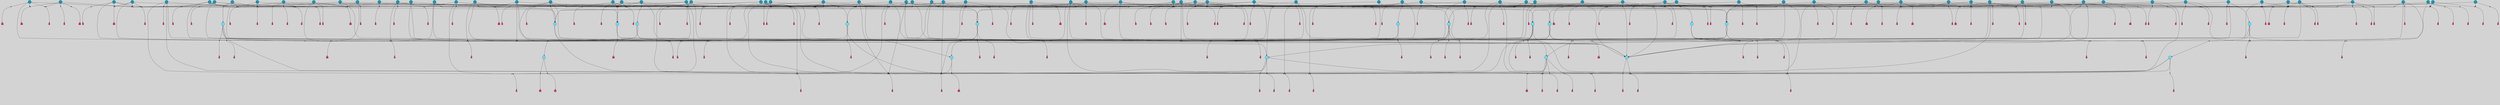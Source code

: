 // File exported with GEGELATI v1.3.1
// On the 2024-04-08 16:55:02
// With the File::TPGGraphDotExporter
digraph{
	graph[pad = "0.212, 0.055" bgcolor = lightgray]
	node[shape=circle style = filled label = ""]
		T3 [fillcolor="#66ddff"]
		T7 [fillcolor="#66ddff"]
		T9 [fillcolor="#66ddff"]
		T11 [fillcolor="#66ddff"]
		T24 [fillcolor="#66ddff"]
		T27 [fillcolor="#66ddff"]
		T54 [fillcolor="#66ddff"]
		T82 [fillcolor="#66ddff"]
		T90 [fillcolor="#66ddff"]
		T111 [fillcolor="#66ddff"]
		T129 [fillcolor="#66ddff"]
		T131 [fillcolor="#66ddff"]
		T149 [fillcolor="#66ddff"]
		T158 [fillcolor="#1199bb"]
		T175 [fillcolor="#1199bb"]
		T188 [fillcolor="#66ddff"]
		T193 [fillcolor="#1199bb"]
		T194 [fillcolor="#1199bb"]
		T203 [fillcolor="#66ddff"]
		T209 [fillcolor="#1199bb"]
		T220 [fillcolor="#1199bb"]
		T223 [fillcolor="#1199bb"]
		T225 [fillcolor="#1199bb"]
		T234 [fillcolor="#1199bb"]
		T237 [fillcolor="#1199bb"]
		T241 [fillcolor="#1199bb"]
		T243 [fillcolor="#1199bb"]
		T246 [fillcolor="#1199bb"]
		T248 [fillcolor="#1199bb"]
		T253 [fillcolor="#1199bb"]
		T258 [fillcolor="#1199bb"]
		T260 [fillcolor="#1199bb"]
		T261 [fillcolor="#1199bb"]
		T262 [fillcolor="#1199bb"]
		T265 [fillcolor="#1199bb"]
		T270 [fillcolor="#1199bb"]
		T273 [fillcolor="#1199bb"]
		T277 [fillcolor="#1199bb"]
		T281 [fillcolor="#1199bb"]
		T282 [fillcolor="#1199bb"]
		T283 [fillcolor="#1199bb"]
		T285 [fillcolor="#1199bb"]
		T286 [fillcolor="#1199bb"]
		T288 [fillcolor="#1199bb"]
		T289 [fillcolor="#1199bb"]
		T293 [fillcolor="#1199bb"]
		T294 [fillcolor="#1199bb"]
		T307 [fillcolor="#1199bb"]
		T308 [fillcolor="#1199bb"]
		T310 [fillcolor="#66ddff"]
		T314 [fillcolor="#1199bb"]
		T317 [fillcolor="#66ddff"]
		T318 [fillcolor="#1199bb"]
		T319 [fillcolor="#66ddff"]
		T320 [fillcolor="#1199bb"]
		T325 [fillcolor="#1199bb"]
		T328 [fillcolor="#1199bb"]
		T329 [fillcolor="#1199bb"]
		T331 [fillcolor="#1199bb"]
		T334 [fillcolor="#1199bb"]
		T340 [fillcolor="#1199bb"]
		T341 [fillcolor="#1199bb"]
		T345 [fillcolor="#1199bb"]
		T350 [fillcolor="#1199bb"]
		T352 [fillcolor="#1199bb"]
		T353 [fillcolor="#1199bb"]
		T356 [fillcolor="#1199bb"]
		T358 [fillcolor="#1199bb"]
		T359 [fillcolor="#1199bb"]
		T360 [fillcolor="#1199bb"]
		T363 [fillcolor="#1199bb"]
		T366 [fillcolor="#1199bb"]
		T367 [fillcolor="#1199bb"]
		T368 [fillcolor="#1199bb"]
		T369 [fillcolor="#1199bb"]
		T372 [fillcolor="#1199bb"]
		T373 [fillcolor="#1199bb"]
		T374 [fillcolor="#1199bb"]
		T377 [fillcolor="#1199bb"]
		T384 [fillcolor="#1199bb"]
		T385 [fillcolor="#1199bb"]
		T386 [fillcolor="#66ddff"]
		T387 [fillcolor="#1199bb"]
		T388 [fillcolor="#1199bb"]
		T390 [fillcolor="#1199bb"]
		T391 [fillcolor="#1199bb"]
		T392 [fillcolor="#1199bb"]
		T393 [fillcolor="#1199bb"]
		T394 [fillcolor="#1199bb"]
		T395 [fillcolor="#1199bb"]
		T396 [fillcolor="#1199bb"]
		T371 [fillcolor="#1199bb"]
		T397 [fillcolor="#1199bb"]
		T398 [fillcolor="#1199bb"]
		T399 [fillcolor="#1199bb"]
		T400 [fillcolor="#1199bb"]
		T401 [fillcolor="#1199bb"]
		T402 [fillcolor="#1199bb"]
		T403 [fillcolor="#1199bb"]
		T404 [fillcolor="#1199bb"]
		T405 [fillcolor="#1199bb"]
		P2628 [fillcolor="#cccccc" shape=point] //6|
		I2628 [shape=box style=invis label="6|1&2|6#1|7&#92;n10|7&2|0#1|5&#92;n9|4&0|1#2|2&#92;n8|6&0|0#1|0&#92;n"]
		P2628 -> I2628[style=invis]
		A2190 [fillcolor="#ff3366" shape=box margin=0.03 width=0 height=0 label="3"]
		T3 -> P2628 -> A2190
		P2629 [fillcolor="#cccccc" shape=point] //3|
		I2629 [shape=box style=invis label="7|6&2|4#0|2&#92;n10|3&2|7#1|4&#92;n11|6&0|4#0|1&#92;n7|1&0|0#2|6&#92;n7|6&0|3#2|6&#92;n4|0&2|6#0|1&#92;n4|4&2|5#0|2&#92;n4|6&0|4#2|7&#92;n10|0&2|3#1|5&#92;n2|6&0|5#0|2&#92;n1|0&2|3#0|7&#92;n1|6&2|0#0|5&#92;n6|2&0|1#0|7&#92;n9|2&0|3#2|7&#92;n5|3&0|6#0|6&#92;n1|7&2|5#2|3&#92;n8|1&2|7#0|6&#92;n1|0&2|5#2|1&#92;n7|1&2|2#2|5&#92;n7|4&2|6#0|3&#92;n"]
		P2629 -> I2629[style=invis]
		A2191 [fillcolor="#ff3366" shape=box margin=0.03 width=0 height=0 label="4"]
		T3 -> P2629 -> A2191
		P2630 [fillcolor="#cccccc" shape=point] //-3|
		I2630 [shape=box style=invis label="1|6&2|7#0|7&#92;n10|2&0|7#1|3&#92;n9|6&2|7#2|2&#92;n5|3&0|7#0|7&#92;n1|6&2|3#0|0&#92;n2|3&2|3#2|2&#92;n5|1&2|6#0|6&#92;n"]
		P2630 -> I2630[style=invis]
		A2192 [fillcolor="#ff3366" shape=box margin=0.03 width=0 height=0 label="7"]
		T7 -> P2630 -> A2192
		P2631 [fillcolor="#cccccc" shape=point] //5|
		I2631 [shape=box style=invis label="0|5&2|3#0|1&#92;n0|6&2|1#2|4&#92;n6|2&2|6#0|7&#92;n7|4&0|3#0|1&#92;n5|4&0|7#1|6&#92;n9|1&0|5#2|2&#92;n6|3&2|3#1|7&#92;n11|7&2|4#1|6&#92;n2|5&0|1#0|0&#92;n4|7&0|0#0|2&#92;n6|2&0|6#0|0&#92;n2|1&2|6#2|4&#92;n10|0&2|0#1|0&#92;n6|6&2|4#0|6&#92;n"]
		P2631 -> I2631[style=invis]
		A2193 [fillcolor="#ff3366" shape=box margin=0.03 width=0 height=0 label="8"]
		T7 -> P2631 -> A2193
		P2632 [fillcolor="#cccccc" shape=point] //-6|
		I2632 [shape=box style=invis label="11|1&0|7#2|0&#92;n10|4&0|1#1|0&#92;n4|3&2|4#2|1&#92;n0|5&2|0#0|0&#92;n6|1&0|0#0|3&#92;n8|2&2|0#0|4&#92;n11|4&2|0#1|6&#92;n7|0&2|6#2|3&#92;n5|3&2|6#2|0&#92;n2|0&2|0#0|4&#92;n"]
		P2632 -> I2632[style=invis]
		A2194 [fillcolor="#ff3366" shape=box margin=0.03 width=0 height=0 label="9"]
		T9 -> P2632 -> A2194
		P2633 [fillcolor="#cccccc" shape=point] //2|
		I2633 [shape=box style=invis label="6|3&2|7#1|4&#92;n8|6&0|0#2|5&#92;n2|1&0|2#0|3&#92;n8|7&0|6#0|4&#92;n2|1&2|0#0|1&#92;n0|0&2|2#2|3&#92;n6|6&0|7#2|1&#92;n6|1&0|7#2|6&#92;n5|4&2|7#0|4&#92;n0|3&0|4#2|0&#92;n11|0&2|0#2|5&#92;n4|5&2|5#2|4&#92;n5|7&0|6#0|4&#92;n9|7&2|5#0|3&#92;n5|4&2|1#0|3&#92;n5|3&0|1#1|7&#92;n0|4&0|3#2|5&#92;n"]
		P2633 -> I2633[style=invis]
		A2195 [fillcolor="#ff3366" shape=box margin=0.03 width=0 height=0 label="10"]
		T9 -> P2633 -> A2195
		P2634 [fillcolor="#cccccc" shape=point] //6|
		I2634 [shape=box style=invis label="3|0&2|7#2|2&#92;n3|2&0|4#2|5&#92;n5|1&0|2#1|0&#92;n8|7&0|1#2|0&#92;n8|5&0|3#0|6&#92;n0|2&0|2#2|3&#92;n1|5&2|5#0|5&#92;n5|6&0|6#0|7&#92;n6|7&0|0#2|6&#92;n1|2&2|3#0|0&#92;n7|7&2|3#0|4&#92;n0|7&2|7#0|6&#92;n1|0&2|2#2|7&#92;n4|4&0|1#0|0&#92;n"]
		P2634 -> I2634[style=invis]
		A2196 [fillcolor="#ff3366" shape=box margin=0.03 width=0 height=0 label="11"]
		T11 -> P2634 -> A2196
		P2635 [fillcolor="#cccccc" shape=point] //-4|
		I2635 [shape=box style=invis label="4|1&0|4#2|6&#92;n1|2&2|2#2|0&#92;n1|2&2|0#0|6&#92;n8|4&2|3#2|5&#92;n5|5&2|1#1|0&#92;n"]
		P2635 -> I2635[style=invis]
		A2197 [fillcolor="#ff3366" shape=box margin=0.03 width=0 height=0 label="12"]
		T11 -> P2635 -> A2197
		P2636 [fillcolor="#cccccc" shape=point] //1|
		I2636 [shape=box style=invis label="5|1&0|6#2|7&#92;n2|4&0|4#2|2&#92;n0|6&0|5#0|4&#92;n10|6&2|5#1|6&#92;n9|3&0|1#1|7&#92;n10|3&2|2#1|0&#92;n5|0&0|0#2|1&#92;n11|3&2|3#1|5&#92;n10|3&0|1#1|0&#92;n2|4&0|1#0|1&#92;n0|2&0|3#2|4&#92;n9|2&2|1#2|5&#92;n11|7&2|6#2|6&#92;n"]
		P2636 -> I2636[style=invis]
		T24 -> P2636 -> T7
		P2637 [fillcolor="#cccccc" shape=point] //5|
		I2637 [shape=box style=invis label="3|0&2|0#0|1&#92;n3|0&0|7#0|1&#92;n5|3&0|2#2|6&#92;n4|4&2|4#2|6&#92;n11|2&0|7#1|6&#92;n2|7&2|2#2|5&#92;n9|3&2|6#2|7&#92;n7|7&0|0#0|4&#92;n6|1&2|4#2|3&#92;n5|4&2|0#1|6&#92;n1|3&0|7#0|4&#92;n"]
		P2637 -> I2637[style=invis]
		A2198 [fillcolor="#ff3366" shape=box margin=0.03 width=0 height=0 label="7"]
		T24 -> P2637 -> A2198
		P2638 [fillcolor="#cccccc" shape=point] //-2|
		I2638 [shape=box style=invis label="4|1&0|4#0|3&#92;n4|2&0|5#2|0&#92;n5|5&2|6#0|5&#92;n1|4&0|1#0|2&#92;n6|3&2|7#1|5&#92;n0|4&2|0#0|3&#92;n8|5&2|5#1|2&#92;n10|7&2|7#1|1&#92;n3|4&0|0#2|1&#92;n3|6&2|5#2|5&#92;n8|3&0|1#0|7&#92;n10|0&2|7#1|3&#92;n4|1&2|4#0|1&#92;n9|3&2|0#0|4&#92;n3|6&2|0#0|4&#92;n1|2&0|6#2|1&#92;n4|0&2|1#2|2&#92;n"]
		P2638 -> I2638[style=invis]
		A2199 [fillcolor="#ff3366" shape=box margin=0.03 width=0 height=0 label="14"]
		T24 -> P2638 -> A2199
		P2639 [fillcolor="#cccccc" shape=point] //2|
		I2639 [shape=box style=invis label="9|1&2|3#0|1&#92;n5|2&2|0#2|4&#92;n3|6&2|5#2|7&#92;n7|0&2|5#0|4&#92;n1|2&0|3#0|5&#92;n7|3&2|7#0|0&#92;n"]
		P2639 -> I2639[style=invis]
		A2200 [fillcolor="#ff3366" shape=box margin=0.03 width=0 height=0 label="2"]
		T27 -> P2639 -> A2200
		P2640 [fillcolor="#cccccc" shape=point] //-6|
		I2640 [shape=box style=invis label="7|5&0|4#0|4&#92;n11|0&2|5#2|1&#92;n"]
		P2640 -> I2640[style=invis]
		A2201 [fillcolor="#ff3366" shape=box margin=0.03 width=0 height=0 label="3"]
		T27 -> P2640 -> A2201
		T27 -> P2629
		P2641 [fillcolor="#cccccc" shape=point] //0|
		I2641 [shape=box style=invis label="2|5&0|1#0|6&#92;n6|1&2|2#2|7&#92;n8|0&0|3#1|4&#92;n4|3&2|5#2|4&#92;n8|1&2|4#0|0&#92;n6|6&0|1#2|6&#92;n11|7&2|4#2|5&#92;n6|2&2|4#0|2&#92;n8|5&2|4#2|4&#92;n2|1&2|1#2|2&#92;n2|7&2|5#2|6&#92;n9|7&0|5#0|4&#92;n1|2&0|5#2|6&#92;n4|2&2|3#2|7&#92;n3|3&2|1#0|2&#92;n"]
		P2641 -> I2641[style=invis]
		A2202 [fillcolor="#ff3366" shape=box margin=0.03 width=0 height=0 label="5"]
		T27 -> P2641 -> A2202
		P2642 [fillcolor="#cccccc" shape=point] //0|
		I2642 [shape=box style=invis label="4|0&0|3#2|7&#92;n10|2&0|3#1|7&#92;n3|5&0|2#0|3&#92;n4|5&0|0#2|1&#92;n10|7&2|0#1|2&#92;n5|3&2|3#1|6&#92;n9|5&2|0#0|4&#92;n5|4&2|7#0|2&#92;n10|3&2|7#1|4&#92;n7|2&0|1#2|6&#92;n8|6&0|5#0|5&#92;n8|7&2|3#0|5&#92;n2|6&2|4#0|0&#92;n"]
		P2642 -> I2642[style=invis]
		A2203 [fillcolor="#ff3366" shape=box margin=0.03 width=0 height=0 label="5"]
		T27 -> P2642 -> A2203
		P2643 [fillcolor="#cccccc" shape=point] //8|
		I2643 [shape=box style=invis label="9|0&0|1#2|0&#92;n10|1&2|5#1|4&#92;n8|2&2|6#0|4&#92;n2|4&2|5#2|3&#92;n4|2&2|2#0|2&#92;n7|5&0|2#0|0&#92;n8|2&2|1#1|3&#92;n8|7&0|7#2|1&#92;n1|1&0|0#0|7&#92;n5|6&2|5#1|0&#92;n6|6&2|5#0|0&#92;n11|4&0|3#2|6&#92;n4|2&2|4#0|7&#92;n5|6&0|1#2|0&#92;n11|3&0|2#0|7&#92;n"]
		P2643 -> I2643[style=invis]
		A2204 [fillcolor="#ff3366" shape=box margin=0.03 width=0 height=0 label="6"]
		T54 -> P2643 -> A2204
		T54 -> P2637
		P2644 [fillcolor="#cccccc" shape=point] //-10|
		I2644 [shape=box style=invis label="3|6&0|0#0|4&#92;n4|1&2|4#0|1&#92;n5|1&0|1#0|4&#92;n5|5&2|6#0|5&#92;n6|5&0|6#0|3&#92;n11|1&2|0#0|1&#92;n0|7&2|0#0|3&#92;n1|2&0|6#0|1&#92;n8|0&0|4#2|0&#92;n0|4&0|7#2|7&#92;n7|0&2|7#1|3&#92;n3|1&0|5#2|5&#92;n5|1&0|4#0|3&#92;n2|2&0|2#0|0&#92;n8|3&0|1#0|7&#92;n3|0&0|3#0|5&#92;n7|2&0|5#2|0&#92;n6|3&2|7#1|5&#92;n4|7&2|7#2|1&#92;n"]
		P2644 -> I2644[style=invis]
		A2205 [fillcolor="#ff3366" shape=box margin=0.03 width=0 height=0 label="14"]
		T54 -> P2644 -> A2205
		T54 -> P2631
		P2645 [fillcolor="#cccccc" shape=point] //6|
		I2645 [shape=box style=invis label="7|0&2|5#1|2&#92;n10|6&2|1#1|3&#92;n7|5&0|2#0|7&#92;n10|7&0|1#1|5&#92;n4|6&2|5#0|5&#92;n4|4&0|7#2|7&#92;n"]
		P2645 -> I2645[style=invis]
		A2206 [fillcolor="#ff3366" shape=box margin=0.03 width=0 height=0 label="7"]
		T82 -> P2645 -> A2206
		P2646 [fillcolor="#cccccc" shape=point] //6|
		I2646 [shape=box style=invis label="0|5&2|3#0|1&#92;n0|6&2|1#2|4&#92;n9|1&0|5#2|2&#92;n7|4&0|3#0|1&#92;n5|4&0|7#1|6&#92;n2|5&0|1#0|0&#92;n6|3&2|3#1|7&#92;n11|7&2|4#1|6&#92;n6|2&2|6#0|1&#92;n4|7&0|0#0|2&#92;n6|2&0|6#0|0&#92;n9|1&2|6#2|4&#92;n10|0&2|0#1|0&#92;n6|6&2|4#0|6&#92;n"]
		P2646 -> I2646[style=invis]
		A2207 [fillcolor="#ff3366" shape=box margin=0.03 width=0 height=0 label="8"]
		T82 -> P2646 -> A2207
		T82 -> P2632
		P2647 [fillcolor="#cccccc" shape=point] //-2|
		I2647 [shape=box style=invis label="8|4&2|1#2|5&#92;n4|1&0|7#2|1&#92;n5|7&2|3#2|2&#92;n10|4&2|5#1|7&#92;n10|0&2|6#1|3&#92;n4|5&2|7#0|6&#92;n9|5&2|4#0|4&#92;n2|4&0|5#0|7&#92;n11|1&2|4#2|6&#92;n5|6&0|7#1|2&#92;n2|7&2|7#2|6&#92;n5|2&0|5#1|5&#92;n3|0&0|6#0|2&#92;n4|0&0|4#2|4&#92;n4|4&2|6#0|7&#92;n10|6&2|0#1|4&#92;n9|7&0|3#1|4&#92;n1|4&2|6#0|3&#92;n11|5&2|6#0|3&#92;n0|3&0|5#0|1&#92;n"]
		P2647 -> I2647[style=invis]
		A2208 [fillcolor="#ff3366" shape=box margin=0.03 width=0 height=0 label="13"]
		T90 -> P2647 -> A2208
		P2648 [fillcolor="#cccccc" shape=point] //4|
		I2648 [shape=box style=invis label="7|1&2|6#1|3&#92;n10|1&0|3#1|6&#92;n8|5&2|3#2|1&#92;n11|5&0|0#2|6&#92;n4|1&0|6#0|0&#92;n11|1&0|2#0|3&#92;n2|0&2|1#0|7&#92;n"]
		P2648 -> I2648[style=invis]
		A2209 [fillcolor="#ff3366" shape=box margin=0.03 width=0 height=0 label="2"]
		T90 -> P2648 -> A2209
		P2649 [fillcolor="#cccccc" shape=point] //7|
		I2649 [shape=box style=invis label="10|3&0|1#1|4&#92;n4|6&0|0#0|2&#92;n4|5&0|6#0|0&#92;n4|3&0|6#2|1&#92;n7|0&0|3#1|2&#92;n4|7&0|6#0|5&#92;n7|6&0|7#0|6&#92;n6|6&0|0#0|3&#92;n11|1&0|4#2|5&#92;n10|2&0|3#1|2&#92;n"]
		P2649 -> I2649[style=invis]
		A2210 [fillcolor="#ff3366" shape=box margin=0.03 width=0 height=0 label="4"]
		T90 -> P2649 -> A2210
		P2650 [fillcolor="#cccccc" shape=point] //-3|
		I2650 [shape=box style=invis label="8|1&2|3#0|5&#92;n0|6&0|5#0|5&#92;n3|7&2|1#0|6&#92;n3|5&0|1#0|0&#92;n9|5&2|0#0|4&#92;n3|5&0|2#0|3&#92;n10|6&2|4#1|0&#92;n9|4&2|7#2|6&#92;n1|7&2|5#2|2&#92;n"]
		P2650 -> I2650[style=invis]
		A2211 [fillcolor="#ff3366" shape=box margin=0.03 width=0 height=0 label="5"]
		T90 -> P2650 -> A2211
		P2651 [fillcolor="#cccccc" shape=point] //-7|
		I2651 [shape=box style=invis label="3|0&2|0#0|1&#92;n1|1&0|2#0|4&#92;n11|2&0|7#1|6&#92;n9|7&0|0#0|4&#92;n3|0&0|7#0|1&#92;n9|3&2|6#2|7&#92;n5|3&0|2#2|6&#92;n6|1&2|4#2|3&#92;n5|4&2|0#1|6&#92;n1|3&0|7#0|7&#92;n"]
		P2651 -> I2651[style=invis]
		A2212 [fillcolor="#ff3366" shape=box margin=0.03 width=0 height=0 label="7"]
		T90 -> P2651 -> A2212
		P2652 [fillcolor="#cccccc" shape=point] //-5|
		I2652 [shape=box style=invis label="0|0&2|3#0|2&#92;n10|5&0|6#1|3&#92;n7|3&0|6#2|3&#92;n3|4&0|6#0|6&#92;n10|5&0|2#1|1&#92;n5|0&0|1#0|3&#92;n6|6&2|5#1|5&#92;n7|4&0|2#1|7&#92;n5|7&0|1#2|5&#92;n1|5&0|0#0|3&#92;n7|5&2|1#2|6&#92;n9|0&0|2#0|0&#92;n4|0&2|4#0|0&#92;n4|6&0|0#2|3&#92;n3|1&0|6#2|5&#92;n7|7&2|1#2|3&#92;n9|4&2|2#0|6&#92;n"]
		P2652 -> I2652[style=invis]
		T111 -> P2652 -> T9
		P2653 [fillcolor="#cccccc" shape=point] //7|
		I2653 [shape=box style=invis label="7|4&2|1#2|0&#92;n4|1&2|4#2|3&#92;n5|0&2|0#2|2&#92;n6|1&2|4#2|6&#92;n"]
		P2653 -> I2653[style=invis]
		A2213 [fillcolor="#ff3366" shape=box margin=0.03 width=0 height=0 label="9"]
		T111 -> P2653 -> A2213
		P2654 [fillcolor="#cccccc" shape=point] //2|
		I2654 [shape=box style=invis label="3|0&2|0#0|1&#92;n11|2&0|7#1|6&#92;n8|7&2|4#0|5&#92;n5|3&0|2#2|6&#92;n4|4&2|4#2|6&#92;n3|0&0|7#0|1&#92;n2|7&2|2#2|5&#92;n9|3&2|6#2|7&#92;n7|7&0|0#0|4&#92;n6|1&2|4#1|3&#92;n5|4&2|0#1|6&#92;n1|3&0|7#0|4&#92;n"]
		P2654 -> I2654[style=invis]
		A2214 [fillcolor="#ff3366" shape=box margin=0.03 width=0 height=0 label="7"]
		T111 -> P2654 -> A2214
		T111 -> P2632
		T129 -> P2643
		T129 -> P2637
		P2655 [fillcolor="#cccccc" shape=point] //10|
		I2655 [shape=box style=invis label="4|5&2|7#2|1&#92;n1|7&2|3#0|6&#92;n3|5&2|2#0|3&#92;n10|3&0|7#1|4&#92;n7|1&0|4#2|6&#92;n10|2&0|3#1|7&#92;n9|5&2|0#0|4&#92;n4|0&0|3#2|7&#92;n11|4&2|6#1|2&#92;n5|4&2|7#0|2&#92;n2|6&2|4#0|0&#92;n6|5&0|7#2|1&#92;n5|3&2|3#1|6&#92;n10|7&2|0#1|2&#92;n"]
		P2655 -> I2655[style=invis]
		A2215 [fillcolor="#ff3366" shape=box margin=0.03 width=0 height=0 label="5"]
		T129 -> P2655 -> A2215
		P2656 [fillcolor="#cccccc" shape=point] //5|
		I2656 [shape=box style=invis label="9|4&2|3#1|3&#92;n0|4&2|4#0|5&#92;n6|1&2|6#2|5&#92;n4|0&0|5#2|0&#92;n"]
		P2656 -> I2656[style=invis]
		A2216 [fillcolor="#ff3366" shape=box margin=0.03 width=0 height=0 label="7"]
		T129 -> P2656 -> A2216
		P2657 [fillcolor="#cccccc" shape=point] //6|
		I2657 [shape=box style=invis label="9|4&2|7#0|6&#92;n8|4&0|1#1|0&#92;n1|3&0|0#2|1&#92;n2|4&0|6#2|2&#92;n5|1&2|5#0|7&#92;n3|0&0|3#2|6&#92;n2|2&2|6#0|2&#92;n8|4&0|4#2|2&#92;n5|1&2|4#0|3&#92;n9|4&0|6#0|6&#92;n5|0&2|2#1|5&#92;n11|7&0|0#1|1&#92;n0|4&0|3#0|3&#92;n7|7&2|4#2|5&#92;n1|5&0|1#2|1&#92;n"]
		P2657 -> I2657[style=invis]
		A2217 [fillcolor="#ff3366" shape=box margin=0.03 width=0 height=0 label="1"]
		T129 -> P2657 -> A2217
		P2658 [fillcolor="#cccccc" shape=point] //6|
		I2658 [shape=box style=invis label="10|4&2|6#1|2&#92;n8|4&0|1#1|0&#92;n0|4&2|6#0|0&#92;n8|4&2|5#2|1&#92;n7|5&2|5#1|0&#92;n3|6&0|6#2|2&#92;n1|7&0|7#0|5&#92;n2|0&0|7#2|4&#92;n2|6&2|2#0|0&#92;n0|7&2|7#0|7&#92;n11|6&0|4#2|2&#92;n5|5&0|0#0|1&#92;n10|1&0|0#1|0&#92;n7|3&0|1#2|5&#92;n9|2&2|7#1|5&#92;n9|4&2|6#2|7&#92;n1|6&2|4#2|2&#92;n3|3&2|2#0|7&#92;n1|6&2|0#0|0&#92;n6|4&2|6#1|0&#92;n"]
		P2658 -> I2658[style=invis]
		A2218 [fillcolor="#ff3366" shape=box margin=0.03 width=0 height=0 label="1"]
		T131 -> P2658 -> A2218
		P2659 [fillcolor="#cccccc" shape=point] //9|
		I2659 [shape=box style=invis label="11|0&2|0#1|1&#92;n3|6&0|6#0|0&#92;n1|4&0|0#2|4&#92;n7|5&2|2#1|3&#92;n11|7&2|6#1|7&#92;n5|2&0|6#1|5&#92;n9|5&0|6#0|3&#92;n2|2&2|7#0|5&#92;n9|3&2|2#2|0&#92;n11|0&2|7#0|1&#92;n1|1&2|0#0|1&#92;n6|6&0|6#1|2&#92;n9|7&0|1#0|3&#92;n2|0&2|4#2|5&#92;n2|4&2|2#0|0&#92;n6|1&2|1#1|7&#92;n10|7&2|5#1|6&#92;n11|5&2|7#2|4&#92;n"]
		P2659 -> I2659[style=invis]
		A2219 [fillcolor="#ff3366" shape=box margin=0.03 width=0 height=0 label="1"]
		T131 -> P2659 -> A2219
		T131 -> P2640
		P2660 [fillcolor="#cccccc" shape=point] //5|
		I2660 [shape=box style=invis label="3|0&0|0#0|1&#92;n5|6&0|4#0|3&#92;n4|4&2|4#2|6&#92;n11|2&0|7#1|6&#92;n2|7&2|2#2|5&#92;n9|3&2|6#2|7&#92;n7|7&0|0#0|4&#92;n6|1&2|4#2|3&#92;n5|4&2|0#1|6&#92;n5|3&0|2#2|6&#92;n1|3&0|7#0|4&#92;n"]
		P2660 -> I2660[style=invis]
		A2220 [fillcolor="#ff3366" shape=box margin=0.03 width=0 height=0 label="7"]
		T131 -> P2660 -> A2220
		T131 -> P2656
		P2661 [fillcolor="#cccccc" shape=point] //-3|
		I2661 [shape=box style=invis label="2|6&0|0#0|7&#92;n9|6&2|0#0|6&#92;n3|0&0|5#0|1&#92;n5|5&0|4#0|3&#92;n6|1&2|4#2|3&#92;n2|7&2|2#2|5&#92;n5|3&0|2#2|6&#92;n7|7&0|0#0|4&#92;n5|4&2|0#1|6&#92;n9|3&2|6#2|7&#92;n1|3&0|7#0|4&#92;n"]
		P2661 -> I2661[style=invis]
		A2221 [fillcolor="#ff3366" shape=box margin=0.03 width=0 height=0 label="7"]
		T149 -> P2661 -> A2221
		P2662 [fillcolor="#cccccc" shape=point] //4|
		I2662 [shape=box style=invis label="6|0&0|7#1|0&#92;n8|6&2|6#2|7&#92;n"]
		P2662 -> I2662[style=invis]
		A2222 [fillcolor="#ff3366" shape=box margin=0.03 width=0 height=0 label="3"]
		T149 -> P2662 -> A2222
		P2663 [fillcolor="#cccccc" shape=point] //0|
		I2663 [shape=box style=invis label="2|5&0|1#0|6&#92;n6|1&2|2#2|7&#92;n8|0&0|3#1|4&#92;n11|7&2|4#2|5&#92;n8|1&2|4#0|0&#92;n6|6&0|1#2|6&#92;n7|0&2|4#1|0&#92;n4|1&2|5#2|4&#92;n6|2&2|4#0|2&#92;n8|5&2|4#2|4&#92;n2|1&2|1#2|2&#92;n2|7&2|5#2|6&#92;n9|7&0|5#0|4&#92;n1|2&0|5#2|6&#92;n4|2&2|3#2|7&#92;n3|3&2|1#0|2&#92;n"]
		P2663 -> I2663[style=invis]
		A2223 [fillcolor="#ff3366" shape=box margin=0.03 width=0 height=0 label="5"]
		T149 -> P2663 -> A2223
		P2664 [fillcolor="#cccccc" shape=point] //-8|
		I2664 [shape=box style=invis label="7|5&0|4#2|4&#92;n"]
		P2664 -> I2664[style=invis]
		A2224 [fillcolor="#ff3366" shape=box margin=0.03 width=0 height=0 label="3"]
		T149 -> P2664 -> A2224
		P2665 [fillcolor="#cccccc" shape=point] //7|
		I2665 [shape=box style=invis label="1|6&2|7#0|7&#92;n9|6&2|7#2|2&#92;n10|2&0|7#1|0&#92;n1|6&2|3#0|0&#92;n5|0&2|2#1|1&#92;n2|3&2|3#2|2&#92;n5|1&2|6#0|6&#92;n"]
		P2665 -> I2665[style=invis]
		T149 -> P2665 -> T90
		P2666 [fillcolor="#cccccc" shape=point] //7|
		I2666 [shape=box style=invis label="7|0&2|1#2|0&#92;n9|7&2|1#1|7&#92;n8|2&0|1#1|0&#92;n6|6&0|2#1|1&#92;n2|2&0|5#0|0&#92;n5|7&0|0#2|1&#92;n5|1&2|5#1|5&#92;n4|7&2|4#2|3&#92;n10|5&2|2#1|5&#92;n1|3&2|2#2|0&#92;n10|2&2|6#1|5&#92;n"]
		P2666 -> I2666[style=invis]
		A2225 [fillcolor="#ff3366" shape=box margin=0.03 width=0 height=0 label="1"]
		T158 -> P2666 -> A2225
		P2667 [fillcolor="#cccccc" shape=point] //7|
		I2667 [shape=box style=invis label="7|4&2|7#0|4&#92;n4|6&0|1#2|5&#92;n2|1&2|3#0|0&#92;n4|3&2|0#0|1&#92;n0|0&2|7#2|7&#92;n7|7&0|5#2|3&#92;n5|0&2|1#2|2&#92;n10|0&0|4#1|2&#92;n4|4&0|7#0|0&#92;n6|7&0|2#0|1&#92;n1|4&2|5#0|4&#92;n"]
		P2667 -> I2667[style=invis]
		A2226 [fillcolor="#ff3366" shape=box margin=0.03 width=0 height=0 label="0"]
		T158 -> P2667 -> A2226
		P2668 [fillcolor="#cccccc" shape=point] //5|
		I2668 [shape=box style=invis label="0|5&2|3#0|1&#92;n0|6&2|1#2|4&#92;n6|2&2|6#0|7&#92;n9|0&2|7#1|1&#92;n7|4&0|3#0|1&#92;n11|7&2|4#1|6&#92;n9|1&0|5#2|2&#92;n5|4&0|7#1|6&#92;n2|5&0|1#0|0&#92;n4|7&0|0#0|2&#92;n6|2&0|6#0|0&#92;n2|1&2|6#2|4&#92;n10|0&0|0#1|0&#92;n6|6&2|4#0|6&#92;n"]
		P2668 -> I2668[style=invis]
		T158 -> P2668 -> T129
		P2669 [fillcolor="#cccccc" shape=point] //3|
		I2669 [shape=box style=invis label="4|7&0|7#2|7&#92;n11|5&2|6#0|2&#92;n5|5&2|6#2|0&#92;n3|2&0|6#0|3&#92;n10|2&2|5#1|5&#92;n9|4&2|3#1|5&#92;n2|5&2|7#2|4&#92;n11|3&2|5#1|0&#92;n7|0&0|7#2|1&#92;n1|2&0|5#0|1&#92;n"]
		P2669 -> I2669[style=invis]
		A2227 [fillcolor="#ff3366" shape=box margin=0.03 width=0 height=0 label="5"]
		T175 -> P2669 -> A2227
		P2670 [fillcolor="#cccccc" shape=point] //2|
		I2670 [shape=box style=invis label="7|1&0|6#0|1&#92;n5|2&2|5#1|6&#92;n10|1&2|1#1|1&#92;n4|7&0|4#2|2&#92;n11|7&0|4#2|7&#92;n5|0&0|5#1|7&#92;n8|2&0|5#2|4&#92;n10|0&2|6#1|6&#92;n5|1&0|1#2|3&#92;n1|6&2|0#0|1&#92;n9|6&2|2#1|4&#92;n3|4&2|3#0|0&#92;n10|1&0|1#1|0&#92;n2|2&0|1#2|1&#92;n3|1&2|7#0|3&#92;n"]
		P2670 -> I2670[style=invis]
		A2228 [fillcolor="#ff3366" shape=box margin=0.03 width=0 height=0 label="10"]
		T175 -> P2670 -> A2228
		P2671 [fillcolor="#cccccc" shape=point] //-1|
		I2671 [shape=box style=invis label="1|7&2|1#0|6&#92;n8|1&2|3#0|5&#92;n10|6&2|7#1|0&#92;n1|7&2|5#0|2&#92;n0|3&0|3#2|2&#92;n3|5&0|1#0|0&#92;n3|5&0|2#0|3&#92;n1|5&2|0#0|4&#92;n5|7&2|2#2|5&#92;n4|0&2|3#0|3&#92;n"]
		P2671 -> I2671[style=invis]
		T175 -> P2671 -> T3
		P2672 [fillcolor="#cccccc" shape=point] //-3|
		I2672 [shape=box style=invis label="6|3&2|4#1|4&#92;n5|3&0|1#1|7&#92;n2|1&0|2#2|3&#92;n8|7&0|6#0|4&#92;n2|1&2|0#0|1&#92;n0|0&2|2#2|3&#92;n6|1&0|7#2|6&#92;n5|7&0|2#0|4&#92;n0|3&0|4#2|0&#92;n11|0&2|0#2|5&#92;n6|0&2|0#1|4&#92;n8|6&0|2#2|5&#92;n5|4&2|1#0|3&#92;n9|7&2|5#0|3&#92;n5|4&2|7#0|4&#92;n"]
		P2672 -> I2672[style=invis]
		A2229 [fillcolor="#ff3366" shape=box margin=0.03 width=0 height=0 label="10"]
		T175 -> P2672 -> A2229
		P2673 [fillcolor="#cccccc" shape=point] //4|
		I2673 [shape=box style=invis label="7|1&0|6#0|1&#92;n5|2&2|5#1|6&#92;n10|1&2|1#1|1&#92;n9|6&2|2#1|4&#92;n4|7&0|4#2|2&#92;n9|6&0|4#1|1&#92;n10|0&2|6#1|6&#92;n5|1&0|1#2|3&#92;n1|6&2|0#0|1&#92;n8|2&0|5#2|4&#92;n3|4&2|3#0|0&#92;n10|1&0|5#1|0&#92;n2|2&0|1#2|1&#92;n3|1&2|7#0|3&#92;n"]
		P2673 -> I2673[style=invis]
		A2230 [fillcolor="#ff3366" shape=box margin=0.03 width=0 height=0 label="10"]
		T175 -> P2673 -> A2230
		P2674 [fillcolor="#cccccc" shape=point] //-9|
		I2674 [shape=box style=invis label="10|7&2|3#1|3&#92;n6|1&2|4#2|3&#92;n2|0&2|0#2|7&#92;n5|4&2|5#1|3&#92;n2|2&2|1#0|3&#92;n9|0&2|0#0|3&#92;n"]
		P2674 -> I2674[style=invis]
		A2231 [fillcolor="#ff3366" shape=box margin=0.03 width=0 height=0 label="2"]
		T188 -> P2674 -> A2231
		T188 -> P2672
		P2675 [fillcolor="#cccccc" shape=point] //0|
		I2675 [shape=box style=invis label="2|6&2|4#2|0&#92;n3|7&0|2#0|3&#92;n10|3&0|3#1|7&#92;n4|5&0|0#2|1&#92;n10|7&2|0#1|2&#92;n5|3&2|3#1|6&#92;n8|6&0|5#0|5&#92;n4|5&0|5#2|6&#92;n5|4&2|7#0|2&#92;n10|3&2|7#1|4&#92;n9|5&2|0#0|4&#92;n8|7&2|3#0|5&#92;n4|0&0|3#2|7&#92;n"]
		P2675 -> I2675[style=invis]
		A2232 [fillcolor="#ff3366" shape=box margin=0.03 width=0 height=0 label="5"]
		T188 -> P2675 -> A2232
		P2676 [fillcolor="#cccccc" shape=point] //6|
		I2676 [shape=box style=invis label="9|0&2|1#2|0&#92;n5|6&0|1#2|0&#92;n3|2&0|0#0|3&#92;n8|2&2|6#0|1&#92;n2|4&2|5#2|3&#92;n10|1&2|5#1|4&#92;n7|5&0|2#0|0&#92;n8|2&2|1#1|3&#92;n8|7&0|7#2|1&#92;n1|1&0|0#0|7&#92;n6|3&2|5#0|5&#92;n11|3&0|2#0|7&#92;n11|4&0|3#2|6&#92;n4|2&2|4#0|7&#92;n4|2&2|2#0|2&#92;n5|6&2|5#1|0&#92;n"]
		P2676 -> I2676[style=invis]
		T188 -> P2676 -> T131
		P2677 [fillcolor="#cccccc" shape=point] //-2|
		I2677 [shape=box style=invis label="1|0&0|3#0|3&#92;n2|7&0|4#0|4&#92;n11|6&2|1#1|4&#92;n6|1&2|5#0|0&#92;n2|0&2|0#0|6&#92;n1|3&2|1#0|4&#92;n"]
		P2677 -> I2677[style=invis]
		A2233 [fillcolor="#ff3366" shape=box margin=0.03 width=0 height=0 label="2"]
		T193 -> P2677 -> A2233
		P2678 [fillcolor="#cccccc" shape=point] //3|
		I2678 [shape=box style=invis label="5|4&2|7#0|4&#92;n0|4&0|3#2|5&#92;n8|6&0|0#2|5&#92;n2|1&0|2#0|3&#92;n9|7&0|6#0|4&#92;n0|0&2|2#2|3&#92;n6|6&0|7#2|1&#92;n6|1&0|7#2|6&#92;n0|3&0|4#2|0&#92;n11|0&2|0#2|5&#92;n4|5&2|5#2|4&#92;n5|3&0|1#1|7&#92;n9|7&2|2#0|3&#92;n5|4&2|1#0|3&#92;n5|0&0|6#0|4&#92;n0|0&0|1#2|0&#92;n"]
		P2678 -> I2678[style=invis]
		A2234 [fillcolor="#ff3366" shape=box margin=0.03 width=0 height=0 label="10"]
		T193 -> P2678 -> A2234
		T193 -> P2671
		P2679 [fillcolor="#cccccc" shape=point] //10|
		I2679 [shape=box style=invis label="6|1&2|4#2|3&#92;n3|0&0|7#0|1&#92;n5|3&0|2#2|6&#92;n4|4&0|4#2|6&#92;n5|4&2|0#1|6&#92;n10|5&0|6#1|5&#92;n2|5&2|1#2|2&#92;n1|3&0|7#0|4&#92;n3|0&2|0#0|1&#92;n11|2&0|5#1|6&#92;n9|3&2|6#2|7&#92;n7|7&0|0#0|4&#92;n"]
		P2679 -> I2679[style=invis]
		A2235 [fillcolor="#ff3366" shape=box margin=0.03 width=0 height=0 label="7"]
		T193 -> P2679 -> A2235
		P2680 [fillcolor="#cccccc" shape=point] //5|
		I2680 [shape=box style=invis label="3|0&2|0#2|1&#92;n3|0&0|7#0|1&#92;n5|3&0|2#2|6&#92;n4|4&2|4#2|6&#92;n5|4&2|0#1|6&#92;n2|7&2|2#2|5&#92;n1|3&0|7#0|4&#92;n11|6&2|2#0|7&#92;n7|7&0|0#0|4&#92;n6|1&2|4#2|3&#92;n11|0&0|7#1|6&#92;n9|3&2|6#2|7&#92;n"]
		P2680 -> I2680[style=invis]
		A2236 [fillcolor="#ff3366" shape=box margin=0.03 width=0 height=0 label="7"]
		T194 -> P2680 -> A2236
		P2681 [fillcolor="#cccccc" shape=point] //4|
		I2681 [shape=box style=invis label="7|1&0|6#0|1&#92;n6|7&2|7#1|7&#92;n10|1&2|1#1|1&#92;n9|6&2|2#1|4&#92;n4|7&0|4#2|2&#92;n9|6&0|5#1|1&#92;n10|0&2|6#1|6&#92;n5|1&0|1#2|3&#92;n10|1&0|5#1|0&#92;n3|4&2|3#0|0&#92;n8|2&0|5#2|4&#92;n1|6&2|0#0|0&#92;n2|3&0|1#2|6&#92;n5|2&2|2#1|6&#92;n2|2&0|1#2|1&#92;n3|1&2|7#0|3&#92;n6|7&2|3#0|4&#92;n"]
		P2681 -> I2681[style=invis]
		A2237 [fillcolor="#ff3366" shape=box margin=0.03 width=0 height=0 label="10"]
		T194 -> P2681 -> A2237
		P2682 [fillcolor="#cccccc" shape=point] //-4|
		I2682 [shape=box style=invis label="0|4&0|0#2|7&#92;n8|5&2|4#2|4&#92;n4|3&2|5#2|4&#92;n11|7&2|2#2|5&#92;n6|5&2|2#2|7&#92;n3|2&0|7#0|7&#92;n3|3&2|1#0|3&#92;n2|6&0|3#2|5&#92;n0|1&2|6#2|2&#92;n8|2&0|0#1|6&#92;n0|7&0|5#0|4&#92;n9|5&0|3#2|7&#92;n2|7&2|5#2|6&#92;n9|0&2|0#0|1&#92;n1|2&2|4#0|2&#92;n"]
		P2682 -> I2682[style=invis]
		T194 -> P2682 -> T27
		T194 -> P2667
		P2683 [fillcolor="#cccccc" shape=point] //2|
		I2683 [shape=box style=invis label="4|1&0|4#2|6&#92;n5|5&2|1#1|0&#92;n1|0&2|0#0|6&#92;n8|4&2|3#2|5&#92;n"]
		P2683 -> I2683[style=invis]
		T203 -> P2683 -> T11
		T203 -> P2680
		P2684 [fillcolor="#cccccc" shape=point] //-4|
		I2684 [shape=box style=invis label="7|5&2|5#1|5&#92;n9|6&2|3#0|3&#92;n10|6&2|1#1|0&#92;n8|0&0|5#1|3&#92;n6|6&2|5#0|7&#92;n7|5&2|2#0|7&#92;n"]
		P2684 -> I2684[style=invis]
		A2238 [fillcolor="#ff3366" shape=box margin=0.03 width=0 height=0 label="7"]
		T203 -> P2684 -> A2238
		T203 -> P2628
		T209 -> P2667
		T209 -> P2637
		T209 -> P2658
		P2685 [fillcolor="#cccccc" shape=point] //2|
		I2685 [shape=box style=invis label="4|5&2|7#2|1&#92;n1|7&2|3#0|6&#92;n3|5&2|2#0|3&#92;n10|3&2|7#1|4&#92;n7|1&0|4#2|6&#92;n4|0&0|3#2|7&#92;n9|5&2|0#0|4&#92;n10|2&0|3#1|7&#92;n11|4&2|6#1|2&#92;n10|3&2|1#1|6&#92;n5|4&2|7#0|2&#92;n2|6&2|4#0|0&#92;n6|5&0|7#2|1&#92;n5|3&2|3#1|6&#92;n10|7&2|0#1|2&#92;n"]
		P2685 -> I2685[style=invis]
		A2239 [fillcolor="#ff3366" shape=box margin=0.03 width=0 height=0 label="5"]
		T209 -> P2685 -> A2239
		T209 -> P2659
		P2686 [fillcolor="#cccccc" shape=point] //-5|
		I2686 [shape=box style=invis label="10|6&2|5#1|6&#92;n9|3&0|1#1|7&#92;n2|4&0|1#0|1&#92;n11|3&0|7#1|6&#92;n5|1&0|6#2|7&#92;n8|0&0|0#0|1&#92;n0|6&0|7#0|4&#92;n6|7&2|6#2|6&#92;n11|0&2|3#0|5&#92;n"]
		P2686 -> I2686[style=invis]
		T220 -> P2686 -> T7
		P2687 [fillcolor="#cccccc" shape=point] //-9|
		I2687 [shape=box style=invis label="10|3&0|5#1|7&#92;n9|0&2|4#1|3&#92;n"]
		P2687 -> I2687[style=invis]
		A2240 [fillcolor="#ff3366" shape=box margin=0.03 width=0 height=0 label="3"]
		T220 -> P2687 -> A2240
		P2688 [fillcolor="#cccccc" shape=point] //-6|
		I2688 [shape=box style=invis label="3|5&0|0#0|2&#92;n6|6&2|1#2|6&#92;n4|6&0|1#2|5&#92;n7|1&0|6#1|3&#92;n11|1&2|4#0|5&#92;n1|2&0|1#2|3&#92;n4|3&0|5#2|4&#92;n4|0&0|5#2|0&#92;n8|5&2|4#2|4&#92;n2|4&0|1#0|6&#92;n5|1&2|4#0|0&#92;n3|3&2|1#0|2&#92;n9|7&0|5#0|4&#92;n2|2&0|6#2|0&#92;n7|1&2|2#2|2&#92;n"]
		P2688 -> I2688[style=invis]
		A2241 [fillcolor="#ff3366" shape=box margin=0.03 width=0 height=0 label="5"]
		T220 -> P2688 -> A2241
		P2689 [fillcolor="#cccccc" shape=point] //4|
		I2689 [shape=box style=invis label="11|4&0|5#0|3&#92;n7|3&0|0#0|0&#92;n7|0&2|4#1|0&#92;n1|3&2|3#2|0&#92;n9|6&0|6#1|1&#92;n9|1&2|4#0|4&#92;n3|6&0|0#2|3&#92;n"]
		P2689 -> I2689[style=invis]
		A2242 [fillcolor="#ff3366" shape=box margin=0.03 width=0 height=0 label="2"]
		T220 -> P2689 -> A2242
		T220 -> P2636
		T223 -> P2686
		T223 -> P2687
		T223 -> P2688
		P2690 [fillcolor="#cccccc" shape=point] //3|
		I2690 [shape=box style=invis label="7|2&0|2#2|4&#92;n0|4&0|6#2|7&#92;n9|0&0|1#2|2&#92;n8|6&0|0#1|0&#92;n"]
		P2690 -> I2690[style=invis]
		A2243 [fillcolor="#ff3366" shape=box margin=0.03 width=0 height=0 label="3"]
		T223 -> P2690 -> A2243
		P2691 [fillcolor="#cccccc" shape=point] //-3|
		I2691 [shape=box style=invis label="0|6&2|5#0|4&#92;n8|0&0|7#0|2&#92;n10|1&0|3#1|7&#92;n5|7&2|4#2|1&#92;n6|3&2|5#1|2&#92;n2|1&2|3#0|0&#92;n2|3&0|2#2|1&#92;n10|6&2|6#1|0&#92;n3|5&2|3#0|1&#92;n8|4&0|2#2|0&#92;n11|0&2|3#0|2&#92;n7|0&0|2#2|5&#92;n11|7&2|6#2|6&#92;n2|5&2|5#2|1&#92;n9|4&2|1#1|2&#92;n4|3&0|0#2|1&#92;n10|1&0|0#1|5&#92;n4|5&0|5#0|3&#92;n"]
		P2691 -> I2691[style=invis]
		A2244 [fillcolor="#ff3366" shape=box margin=0.03 width=0 height=0 label="11"]
		T223 -> P2691 -> A2244
		T225 -> P2648
		P2692 [fillcolor="#cccccc" shape=point] //-7|
		I2692 [shape=box style=invis label="5|3&2|6#1|4&#92;n4|6&0|1#2|3&#92;n5|5&0|0#2|6&#92;n10|7&2|2#1|6&#92;n11|7&2|0#2|1&#92;n7|0&2|1#0|1&#92;n6|1&2|4#2|6&#92;n"]
		P2692 -> I2692[style=invis]
		A2245 [fillcolor="#ff3366" shape=box margin=0.03 width=0 height=0 label="9"]
		T225 -> P2692 -> A2245
		T225 -> P2664
		T225 -> P2686
		P2693 [fillcolor="#cccccc" shape=point] //-1|
		I2693 [shape=box style=invis label="8|5&2|0#2|7&#92;n8|7&0|0#0|4&#92;n2|6&0|7#0|7&#92;n4|3&2|7#0|2&#92;n4|3&0|0#0|4&#92;n10|6&2|6#1|5&#92;n8|0&0|6#2|0&#92;n11|4&0|5#1|3&#92;n"]
		P2693 -> I2693[style=invis]
		A2246 [fillcolor="#ff3366" shape=box margin=0.03 width=0 height=0 label="7"]
		T225 -> P2693 -> A2246
		T234 -> P2686
		T234 -> P2648
		P2694 [fillcolor="#cccccc" shape=point] //-1|
		I2694 [shape=box style=invis label="4|7&2|1#0|1&#92;n2|5&0|1#0|6&#92;n6|2&2|4#0|2&#92;n4|3&2|5#2|4&#92;n10|1&2|4#1|0&#92;n8|3&2|0#2|0&#92;n6|6&0|1#2|6&#92;n11|7&2|4#2|5&#92;n6|6&2|2#2|7&#92;n3|4&2|1#0|2&#92;n2|0&0|4#0|5&#92;n1|2&0|5#2|6&#92;n4|2&2|4#2|7&#92;n"]
		P2694 -> I2694[style=invis]
		A2247 [fillcolor="#ff3366" shape=box margin=0.03 width=0 height=0 label="5"]
		T234 -> P2694 -> A2247
		T234 -> P2637
		P2695 [fillcolor="#cccccc" shape=point] //-7|
		I2695 [shape=box style=invis label="11|2&2|6#1|1&#92;n2|3&0|6#2|3&#92;n10|0&0|2#1|4&#92;n"]
		P2695 -> I2695[style=invis]
		T234 -> P2695 -> T111
		T237 -> P2641
		P2696 [fillcolor="#cccccc" shape=point] //-10|
		I2696 [shape=box style=invis label="8|2&2|7#1|7&#92;n9|2&2|5#0|4&#92;n10|7&0|7#1|6&#92;n9|7&2|6#0|3&#92;n4|4&2|1#0|1&#92;n5|6&2|0#1|4&#92;n0|0&2|0#0|5&#92;n4|5&0|1#0|2&#92;n6|1&0|7#0|6&#92;n"]
		P2696 -> I2696[style=invis]
		A2248 [fillcolor="#ff3366" shape=box margin=0.03 width=0 height=0 label="0"]
		T237 -> P2696 -> A2248
		P2697 [fillcolor="#cccccc" shape=point] //7|
		I2697 [shape=box style=invis label="3|3&2|7#0|4&#92;n4|3&2|6#0|3&#92;n8|4&0|6#1|2&#92;n5|6&2|3#0|4&#92;n0|7&2|1#0|5&#92;n8|7&2|2#2|5&#92;n9|1&0|0#1|0&#92;n10|1&2|1#1|4&#92;n10|5&0|6#1|7&#92;n5|2&2|3#0|4&#92;n2|0&2|6#2|7&#92;n1|7&0|1#0|7&#92;n"]
		P2697 -> I2697[style=invis]
		A2249 [fillcolor="#ff3366" shape=box margin=0.03 width=0 height=0 label="2"]
		T237 -> P2697 -> A2249
		P2698 [fillcolor="#cccccc" shape=point] //5|
		I2698 [shape=box style=invis label="1|6&2|4#0|0&#92;n3|7&2|5#2|6&#92;n10|2&0|7#1|3&#92;n7|0&0|7#2|2&#92;n2|3&2|3#0|2&#92;n5|3&0|7#0|7&#92;n"]
		P2698 -> I2698[style=invis]
		A2250 [fillcolor="#ff3366" shape=box margin=0.03 width=0 height=0 label="7"]
		T241 -> P2698 -> A2250
		P2699 [fillcolor="#cccccc" shape=point] //-7|
		I2699 [shape=box style=invis label="9|1&2|7#2|1&#92;n7|0&2|0#2|7&#92;n2|3&2|3#2|2&#92;n8|5&2|1#0|3&#92;n5|5&0|7#0|1&#92;n1|6&2|7#0|7&#92;n10|2&0|7#1|3&#92;n6|4&2|2#2|4&#92;n0|6&2|5#0|2&#92;n"]
		P2699 -> I2699[style=invis]
		A2251 [fillcolor="#ff3366" shape=box margin=0.03 width=0 height=0 label="7"]
		T241 -> P2699 -> A2251
		P2700 [fillcolor="#cccccc" shape=point] //5|
		I2700 [shape=box style=invis label="11|1&0|6#0|1&#92;n6|7&2|7#1|7&#92;n10|1&2|1#1|1&#92;n9|6&2|2#1|4&#92;n4|7&0|4#2|2&#92;n9|6&0|5#1|1&#92;n10|0&2|6#1|6&#92;n7|6&2|3#1|1&#92;n5|1&0|1#2|3&#92;n10|1&0|5#1|0&#92;n3|4&2|3#0|0&#92;n8|2&0|5#2|4&#92;n5|2&2|2#1|6&#92;n2|3&0|1#2|6&#92;n1|6&2|0#0|0&#92;n2|2&0|1#2|1&#92;n6|7&2|3#0|4&#92;n"]
		P2700 -> I2700[style=invis]
		T241 -> P2700 -> T149
		P2701 [fillcolor="#cccccc" shape=point] //-6|
		I2701 [shape=box style=invis label="8|0&0|3#1|4&#92;n11|7&2|4#2|5&#92;n8|1&2|4#0|0&#92;n9|3&0|1#2|3&#92;n6|2&2|4#0|2&#92;n1|2&0|5#2|6&#92;n6|7&2|5#2|6&#92;n8|5&0|7#0|7&#92;n4|1&2|5#2|4&#92;n8|5&2|4#2|4&#92;n4|2&2|3#2|7&#92;n9|7&0|5#0|6&#92;n7|0&2|0#1|0&#92;n0|1&0|0#0|4&#92;n10|1&2|4#1|0&#92;n3|3&2|1#0|4&#92;n"]
		P2701 -> I2701[style=invis]
		A2252 [fillcolor="#ff3366" shape=box margin=0.03 width=0 height=0 label="5"]
		T241 -> P2701 -> A2252
		P2702 [fillcolor="#cccccc" shape=point] //1|
		I2702 [shape=box style=invis label="2|2&2|3#0|2&#92;n2|2&0|5#2|5&#92;n8|4&0|1#1|0&#92;n9|7&0|6#0|3&#92;n5|1&2|2#0|7&#92;n10|7&0|7#1|3&#92;n7|7&2|4#2|5&#92;n5|5&0|2#2|1&#92;n2|6&2|2#0|0&#92;n9|3&2|2#2|0&#92;n0|6&0|6#2|2&#92;n7|7&0|1#2|3&#92;n3|6&0|1#0|5&#92;n1|5&0|1#2|7&#92;n"]
		P2702 -> I2702[style=invis]
		A2253 [fillcolor="#ff3366" shape=box margin=0.03 width=0 height=0 label="1"]
		T243 -> P2702 -> A2253
		P2703 [fillcolor="#cccccc" shape=point] //1|
		I2703 [shape=box style=invis label="5|4&0|7#1|6&#92;n2|1&2|6#2|4&#92;n0|6&2|1#2|4&#92;n2|5&0|1#0|0&#92;n6|3&2|3#1|7&#92;n11|7&2|7#0|3&#92;n0|5&2|3#0|7&#92;n7|5&2|3#1|1&#92;n4|7&0|0#0|2&#92;n6|2&0|6#0|0&#92;n11|7&2|4#1|6&#92;n5|4&0|7#1|4&#92;n10|0&2|2#1|0&#92;n9|6&2|4#0|6&#92;n"]
		P2703 -> I2703[style=invis]
		A2254 [fillcolor="#ff3366" shape=box margin=0.03 width=0 height=0 label="8"]
		T243 -> P2703 -> A2254
		P2704 [fillcolor="#cccccc" shape=point] //-3|
		I2704 [shape=box style=invis label="3|7&0|0#0|2&#92;n11|5&0|1#1|1&#92;n4|1&0|6#2|6&#92;n4|0&0|1#0|5&#92;n"]
		P2704 -> I2704[style=invis]
		T243 -> P2704 -> T24
		P2705 [fillcolor="#cccccc" shape=point] //-1|
		I2705 [shape=box style=invis label="11|7&0|1#0|6&#92;n3|4&0|1#0|3&#92;n0|4&0|2#2|2&#92;n0|6&2|5#0|5&#92;n1|5&0|5#0|6&#92;n4|4&0|1#0|5&#92;n1|0&0|0#2|6&#92;n6|4&2|2#0|2&#92;n1|7&2|5#2|2&#92;n0|3&2|2#2|6&#92;n"]
		P2705 -> I2705[style=invis]
		A2255 [fillcolor="#ff3366" shape=box margin=0.03 width=0 height=0 label="5"]
		T243 -> P2705 -> A2255
		P2706 [fillcolor="#cccccc" shape=point] //-2|
		I2706 [shape=box style=invis label="5|7&0|3#2|3&#92;n5|6&0|3#1|6&#92;n7|3&2|3#1|1&#92;n10|0&2|6#1|4&#92;n0|6&2|1#2|5&#92;n9|7&2|3#0|3&#92;n3|1&0|1#0|6&#92;n3|5&0|5#2|2&#92;n0|1&2|4#0|6&#92;n"]
		P2706 -> I2706[style=invis]
		A2256 [fillcolor="#ff3366" shape=box margin=0.03 width=0 height=0 label="2"]
		T243 -> P2706 -> A2256
		T246 -> P2674
		T246 -> P2675
		P2707 [fillcolor="#cccccc" shape=point] //3|
		I2707 [shape=box style=invis label="5|3&0|4#0|2&#92;n8|1&2|0#0|2&#92;n3|4&0|2#0|7&#92;n0|6&2|5#2|2&#92;n4|1&0|2#2|2&#92;n7|6&0|1#0|0&#92;n1|0&0|6#2|6&#92;n8|7&2|1#0|3&#92;n"]
		P2707 -> I2707[style=invis]
		A2257 [fillcolor="#ff3366" shape=box margin=0.03 width=0 height=0 label="7"]
		T246 -> P2707 -> A2257
		P2708 [fillcolor="#cccccc" shape=point] //-3|
		I2708 [shape=box style=invis label="2|7&0|4#0|3&#92;n2|0&2|4#2|2&#92;n10|1&0|4#1|7&#92;n1|7&0|5#2|0&#92;n3|3&2|7#2|0&#92;n7|2&0|2#0|4&#92;n7|6&0|4#0|5&#92;n10|3&2|2#1|0&#92;n11|1&2|5#2|2&#92;n8|3&2|0#0|3&#92;n9|6&2|0#2|4&#92;n8|6&0|0#0|2&#92;n"]
		P2708 -> I2708[style=invis]
		T246 -> P2708 -> T54
		T248 -> P2636
		T248 -> P2690
		P2709 [fillcolor="#cccccc" shape=point] //-4|
		I2709 [shape=box style=invis label="7|5&2|2#0|7&#92;n9|6&2|3#0|3&#92;n10|6&2|1#1|0&#92;n8|0&0|5#1|3&#92;n7|5&0|5#1|5&#92;n5|1&2|5#2|1&#92;n"]
		P2709 -> I2709[style=invis]
		A2258 [fillcolor="#ff3366" shape=box margin=0.03 width=0 height=0 label="7"]
		T248 -> P2709 -> A2258
		P2710 [fillcolor="#cccccc" shape=point] //-4|
		I2710 [shape=box style=invis label="2|5&2|1#0|7&#92;n8|0&2|3#2|1&#92;n4|1&0|6#0|0&#92;n3|0&2|4#2|5&#92;n"]
		P2710 -> I2710[style=invis]
		A2259 [fillcolor="#ff3366" shape=box margin=0.03 width=0 height=0 label="2"]
		T248 -> P2710 -> A2259
		T248 -> P2629
		P2711 [fillcolor="#cccccc" shape=point] //5|
		I2711 [shape=box style=invis label="8|0&0|4#2|1&#92;n11|7&0|2#0|7&#92;n0|1&2|7#2|4&#92;n10|0&2|3#1|7&#92;n"]
		P2711 -> I2711[style=invis]
		A2260 [fillcolor="#ff3366" shape=box margin=0.03 width=0 height=0 label="9"]
		T253 -> P2711 -> A2260
		P2712 [fillcolor="#cccccc" shape=point] //-10|
		I2712 [shape=box style=invis label="11|5&0|3#0|4&#92;n11|2&2|2#1|3&#92;n2|6&0|4#2|4&#92;n7|1&2|3#0|2&#92;n9|0&0|1#0|7&#92;n10|2&2|5#1|0&#92;n1|4&2|4#0|3&#92;n11|1&0|7#0|1&#92;n"]
		P2712 -> I2712[style=invis]
		A2261 [fillcolor="#ff3366" shape=box margin=0.03 width=0 height=0 label="7"]
		T253 -> P2712 -> A2261
		P2713 [fillcolor="#cccccc" shape=point] //9|
		I2713 [shape=box style=invis label="9|0&2|4#1|2&#92;n10|3&0|5#1|7&#92;n"]
		P2713 -> I2713[style=invis]
		A2262 [fillcolor="#ff3366" shape=box margin=0.03 width=0 height=0 label="3"]
		T253 -> P2713 -> A2262
		P2714 [fillcolor="#cccccc" shape=point] //-4|
		I2714 [shape=box style=invis label="9|7&0|0#2|0&#92;n6|6&0|5#2|0&#92;n7|3&0|0#0|4&#92;n3|5&0|3#0|3&#92;n9|1&0|1#1|1&#92;n11|5&2|7#1|5&#92;n1|5&2|5#0|2&#92;n6|0&0|6#2|5&#92;n0|3&2|4#2|5&#92;n1|6&2|5#2|2&#92;n9|5&2|1#2|2&#92;n"]
		P2714 -> I2714[style=invis]
		T258 -> P2714 -> T9
		P2715 [fillcolor="#cccccc" shape=point] //-1|
		I2715 [shape=box style=invis label="2|7&0|3#0|4&#92;n6|0&2|2#0|6&#92;n7|3&2|7#0|0&#92;n7|1&2|5#0|4&#92;n9|1&2|3#0|3&#92;n1|2&0|7#0|5&#92;n5|6&0|6#0|0&#92;n9|6&2|5#2|4&#92;n"]
		P2715 -> I2715[style=invis]
		T258 -> P2715 -> T82
		T258 -> P2629
		T258 -> P2696
		T260 -> P2698
		T260 -> P2700
		T260 -> P2701
		P2716 [fillcolor="#cccccc" shape=point] //5|
		I2716 [shape=box style=invis label="8|0&2|0#2|5&#92;n0|7&2|7#2|3&#92;n10|2&2|7#1|4&#92;n10|4&2|7#1|6&#92;n1|5&2|3#2|3&#92;n3|6&0|4#2|5&#92;n8|5&2|7#2|2&#92;n2|1&2|6#0|5&#92;n6|5&0|2#2|3&#92;n4|5&0|6#2|6&#92;n10|1&0|5#1|1&#92;n"]
		P2716 -> I2716[style=invis]
		A2263 [fillcolor="#ff3366" shape=box margin=0.03 width=0 height=0 label="1"]
		T260 -> P2716 -> A2263
		T260 -> P2636
		T261 -> P2694
		P2717 [fillcolor="#cccccc" shape=point] //-3|
		I2717 [shape=box style=invis label="3|0&2|0#0|1&#92;n3|0&0|7#0|1&#92;n6|1&2|4#2|3&#92;n4|4&2|3#2|6&#92;n11|2&0|7#1|6&#92;n5|3&0|2#2|6&#92;n9|3&2|6#2|7&#92;n7|7&0|0#0|4&#92;n2|7&2|0#2|5&#92;n10|0&0|2#1|5&#92;n5|4&2|0#1|6&#92;n"]
		P2717 -> I2717[style=invis]
		A2264 [fillcolor="#ff3366" shape=box margin=0.03 width=0 height=0 label="7"]
		T261 -> P2717 -> A2264
		T261 -> P2695
		T261 -> P2686
		P2718 [fillcolor="#cccccc" shape=point] //-1|
		I2718 [shape=box style=invis label="7|1&0|6#0|3&#92;n4|1&2|2#2|2&#92;n10|0&0|3#1|4&#92;n7|6&2|3#1|7&#92;n6|2&2|7#1|7&#92;n9|5&2|1#2|7&#92;n3|5&0|0#2|2&#92;n10|7&2|0#1|2&#92;n5|0&0|6#1|6&#92;n"]
		P2718 -> I2718[style=invis]
		A2265 [fillcolor="#ff3366" shape=box margin=0.03 width=0 height=0 label="2"]
		T261 -> P2718 -> A2265
		P2719 [fillcolor="#cccccc" shape=point] //6|
		I2719 [shape=box style=invis label="4|3&0|6#0|3&#92;n5|7&2|3#2|2&#92;n5|6&0|7#1|2&#92;n1|4&2|6#0|3&#92;n11|1&0|4#2|6&#92;n9|5&2|4#1|4&#92;n2|4&0|5#0|7&#92;n10|0&0|6#1|3&#92;n3|1&0|6#0|2&#92;n2|7&2|7#2|6&#92;n5|2&0|5#1|5&#92;n10|4&2|5#1|7&#92;n4|0&0|4#2|4&#92;n8|4&2|1#2|5&#92;n10|6&2|0#1|4&#92;n4|5&2|7#0|6&#92;n11|5&2|6#2|3&#92;n0|3&0|5#0|1&#92;n"]
		P2719 -> I2719[style=invis]
		A2266 [fillcolor="#ff3366" shape=box margin=0.03 width=0 height=0 label="13"]
		T262 -> P2719 -> A2266
		P2720 [fillcolor="#cccccc" shape=point] //-9|
		I2720 [shape=box style=invis label="2|0&2|0#2|1&#92;n4|4&2|4#2|6&#92;n9|1&0|3#1|7&#92;n5|3&0|2#2|6&#92;n2|7&2|2#2|5&#92;n5|4&2|0#1|6&#92;n3|0&0|7#0|1&#92;n1|3&0|7#0|4&#92;n11|6&2|2#0|7&#92;n7|7&0|0#0|4&#92;n11|0&0|7#1|6&#92;n9|3&2|6#2|7&#92;n"]
		P2720 -> I2720[style=invis]
		A2267 [fillcolor="#ff3366" shape=box margin=0.03 width=0 height=0 label="7"]
		T262 -> P2720 -> A2267
		T262 -> P2664
		P2721 [fillcolor="#cccccc" shape=point] //5|
		I2721 [shape=box style=invis label="6|0&2|7#2|7&#92;n3|6&2|6#2|6&#92;n6|3&0|5#1|2&#92;n"]
		P2721 -> I2721[style=invis]
		A2268 [fillcolor="#ff3366" shape=box margin=0.03 width=0 height=0 label="3"]
		T262 -> P2721 -> A2268
		T262 -> P2629
		T265 -> P2669
		T265 -> P2670
		T265 -> P2671
		T265 -> P2672
		P2722 [fillcolor="#cccccc" shape=point] //5|
		I2722 [shape=box style=invis label="0|0&0|0#2|2&#92;n6|2&0|4#0|0&#92;n6|6&2|3#1|7&#92;n2|1&2|3#2|7&#92;n6|3&2|7#0|7&#92;n5|3&2|3#2|0&#92;n6|3&2|1#2|3&#92;n6|5&2|1#1|2&#92;n4|6&0|7#2|1&#92;n9|6&0|7#2|7&#92;n6|6&2|4#0|6&#92;n11|7&0|7#1|6&#92;n9|4&0|3#1|6&#92;n4|7&0|0#0|2&#92;n0|1&2|1#0|4&#92;n8|1&0|2#0|3&#92;n"]
		P2722 -> I2722[style=invis]
		A2269 [fillcolor="#ff3366" shape=box margin=0.03 width=0 height=0 label="8"]
		T265 -> P2722 -> A2269
		P2723 [fillcolor="#cccccc" shape=point] //2|
		I2723 [shape=box style=invis label="0|0&2|1#2|0&#92;n10|2&2|6#1|5&#92;n10|5&2|2#1|5&#92;n4|7&2|4#2|3&#92;n5|7&0|0#2|1&#92;n5|1&2|5#1|5&#92;n9|7&0|7#1|0&#92;n9|7&2|1#1|7&#92;n4|6&2|6#0|1&#92;n6|6&0|2#0|1&#92;n1|3&2|2#2|5&#92;n2|2&0|5#0|0&#92;n"]
		P2723 -> I2723[style=invis]
		T270 -> P2723 -> T188
		T270 -> P2668
		T270 -> P2662
		P2724 [fillcolor="#cccccc" shape=point] //5|
		I2724 [shape=box style=invis label="6|0&0|2#1|3&#92;n4|2&2|4#2|7&#92;n11|4&0|6#1|0&#92;n"]
		P2724 -> I2724[style=invis]
		A2270 [fillcolor="#ff3366" shape=box margin=0.03 width=0 height=0 label="3"]
		T270 -> P2724 -> A2270
		P2725 [fillcolor="#cccccc" shape=point] //-2|
		I2725 [shape=box style=invis label="11|7&2|0#1|7&#92;n4|3&0|1#2|5&#92;n0|4&2|4#2|7&#92;n1|6&0|0#0|4&#92;n4|0&0|0#0|5&#92;n0|6&2|3#2|0&#92;n9|6&2|5#1|3&#92;n0|7&2|1#2|5&#92;n4|4&0|5#0|1&#92;n10|4&0|0#1|0&#92;n"]
		P2725 -> I2725[style=invis]
		A2271 [fillcolor="#ff3366" shape=box margin=0.03 width=0 height=0 label="12"]
		T273 -> P2725 -> A2271
		T273 -> P2671
		T273 -> P2672
		P2726 [fillcolor="#cccccc" shape=point] //-1|
		I2726 [shape=box style=invis label="11|7&0|1#0|6&#92;n11|0&0|1#2|5&#92;n0|4&0|2#2|2&#92;n0|6&2|5#0|5&#92;n3|4&0|1#0|3&#92;n1|5&0|5#0|6&#92;n4|4&0|1#0|5&#92;n1|0&0|0#2|6&#92;n6|4&2|2#0|2&#92;n0|3&2|2#2|6&#92;n"]
		P2726 -> I2726[style=invis]
		A2272 [fillcolor="#ff3366" shape=box margin=0.03 width=0 height=0 label="5"]
		T273 -> P2726 -> A2272
		P2727 [fillcolor="#cccccc" shape=point] //-8|
		I2727 [shape=box style=invis label="0|4&0|3#2|5&#92;n2|1&0|2#2|3&#92;n8|7&0|6#0|4&#92;n0|4&2|4#0|1&#92;n9|4&2|5#0|3&#92;n0|0&2|7#2|3&#92;n4|5&2|5#2|4&#92;n5|7&0|6#0|4&#92;n5|4&2|7#0|4&#92;n0|3&0|4#2|0&#92;n6|3&2|2#1|4&#92;n11|7&2|0#2|5&#92;n6|1&0|7#2|5&#92;n5|3&0|1#1|7&#92;n2|0&2|0#0|1&#92;n6|6&0|7#2|1&#92;n"]
		P2727 -> I2727[style=invis]
		A2273 [fillcolor="#ff3366" shape=box margin=0.03 width=0 height=0 label="10"]
		T273 -> P2727 -> A2273
		T277 -> P2711
		P2728 [fillcolor="#cccccc" shape=point] //10|
		I2728 [shape=box style=invis label="1|4&2|4#0|3&#92;n7|1&0|3#0|2&#92;n2|6&0|4#2|4&#92;n3|2&2|2#0|3&#92;n9|0&0|1#0|7&#92;n11|5&0|3#0|4&#92;n11|1&0|7#0|1&#92;n"]
		P2728 -> I2728[style=invis]
		A2274 [fillcolor="#ff3366" shape=box margin=0.03 width=0 height=0 label="7"]
		T277 -> P2728 -> A2274
		T277 -> P2657
		P2729 [fillcolor="#cccccc" shape=point] //-1|
		I2729 [shape=box style=invis label="5|1&2|7#2|1&#92;n7|1&2|0#2|7&#92;n1|6&2|7#0|7&#92;n8|5&2|1#0|3&#92;n6|0&2|7#1|6&#92;n5|5&0|7#0|1&#92;n6|4&2|2#2|4&#92;n10|2&0|7#1|3&#92;n2|3&2|3#2|2&#92;n0|6&2|5#0|2&#92;n"]
		P2729 -> I2729[style=invis]
		A2275 [fillcolor="#ff3366" shape=box margin=0.03 width=0 height=0 label="7"]
		T277 -> P2729 -> A2275
		P2730 [fillcolor="#cccccc" shape=point] //-1|
		I2730 [shape=box style=invis label="4|2&0|6#0|1&#92;n6|3&0|0#2|0&#92;n9|4&0|6#0|5&#92;n10|2&0|2#1|0&#92;n1|0&0|0#0|5&#92;n8|0&2|1#1|1&#92;n2|7&2|2#0|5&#92;n5|5&0|6#1|1&#92;n"]
		P2730 -> I2730[style=invis]
		A2276 [fillcolor="#ff3366" shape=box margin=0.03 width=0 height=0 label="3"]
		T277 -> P2730 -> A2276
		T281 -> P2712
		P2731 [fillcolor="#cccccc" shape=point] //-1|
		I2731 [shape=box style=invis label="11|1&0|2#2|0&#92;n7|0&2|5#1|4&#92;n10|3&0|5#1|4&#92;n3|2&0|0#2|3&#92;n"]
		P2731 -> I2731[style=invis]
		A2277 [fillcolor="#ff3366" shape=box margin=0.03 width=0 height=0 label="3"]
		T281 -> P2731 -> A2277
		P2732 [fillcolor="#cccccc" shape=point] //8|
		I2732 [shape=box style=invis label="5|2&0|5#1|5&#92;n5|7&2|3#2|2&#92;n3|2&0|6#0|2&#92;n1|4&2|6#0|3&#92;n8|4&2|1#2|5&#92;n9|5&2|4#1|4&#92;n2|4&0|5#0|7&#92;n10|0&0|6#1|3&#92;n5|6&0|7#1|2&#92;n2|7&2|7#2|6&#92;n10|4&2|5#1|7&#92;n4|0&0|4#2|4&#92;n11|1&0|4#2|6&#92;n10|6&2|0#1|4&#92;n9|7&0|3#1|4&#92;n4|5&2|7#0|6&#92;n11|5&2|6#2|3&#92;n0|3&0|5#0|1&#92;n"]
		P2732 -> I2732[style=invis]
		A2278 [fillcolor="#ff3366" shape=box margin=0.03 width=0 height=0 label="13"]
		T281 -> P2732 -> A2278
		P2733 [fillcolor="#cccccc" shape=point] //2|
		I2733 [shape=box style=invis label="6|1&2|4#2|3&#92;n9|0&2|0#0|3&#92;n0|7&0|4#2|2&#92;n9|7&2|5#1|3&#92;n2|0&0|0#2|7&#92;n2|2&2|1#0|7&#92;n5|3&0|7#1|4&#92;n"]
		P2733 -> I2733[style=invis]
		A2279 [fillcolor="#ff3366" shape=box margin=0.03 width=0 height=0 label="2"]
		T282 -> P2733 -> A2279
		T282 -> P2675
		P2734 [fillcolor="#cccccc" shape=point] //-9|
		I2734 [shape=box style=invis label="4|7&2|6#0|5&#92;n11|3&0|2#2|6&#92;n10|2&2|4#1|6&#92;n3|0&2|6#2|7&#92;n4|3&0|5#0|7&#92;n2|3&0|7#0|7&#92;n10|6&0|7#1|5&#92;n10|1&2|2#1|1&#92;n1|7&0|3#2|6&#92;n"]
		P2734 -> I2734[style=invis]
		A2280 [fillcolor="#ff3366" shape=box margin=0.03 width=0 height=0 label="4"]
		T282 -> P2734 -> A2280
		T282 -> P2710
		T282 -> P2713
		T283 -> P2686
		P2735 [fillcolor="#cccccc" shape=point] //6|
		I2735 [shape=box style=invis label="10|0&2|6#1|4&#92;n10|0&0|0#1|6&#92;n"]
		P2735 -> I2735[style=invis]
		A2281 [fillcolor="#ff3366" shape=box margin=0.03 width=0 height=0 label="3"]
		T283 -> P2735 -> A2281
		T283 -> P2688
		T283 -> P2641
		P2736 [fillcolor="#cccccc" shape=point] //8|
		I2736 [shape=box style=invis label="9|7&0|5#2|5&#92;n3|3&2|3#0|2&#92;n9|5&2|2#1|0&#92;n2|3&0|6#0|3&#92;n4|4&2|5#2|7&#92;n11|3&2|0#1|5&#92;n6|6&2|1#2|2&#92;n4|6&0|1#2|2&#92;n2|5&2|7#2|2&#92;n7|7&2|2#2|3&#92;n6|5&0|3#2|6&#92;n6|7&0|6#0|2&#92;n"]
		P2736 -> I2736[style=invis]
		A2282 [fillcolor="#ff3366" shape=box margin=0.03 width=0 height=0 label="14"]
		T285 -> P2736 -> A2282
		T285 -> P2683
		T285 -> P2720
		P2737 [fillcolor="#cccccc" shape=point] //3|
		I2737 [shape=box style=invis label="6|0&2|4#1|6&#92;n11|3&0|3#1|2&#92;n"]
		P2737 -> I2737[style=invis]
		A2283 [fillcolor="#ff3366" shape=box margin=0.03 width=0 height=0 label="3"]
		T285 -> P2737 -> A2283
		T285 -> P2718
		T286 -> P2717
		P2738 [fillcolor="#cccccc" shape=point] //-8|
		I2738 [shape=box style=invis label="2|3&0|0#0|3&#92;n10|7&2|7#1|0&#92;n5|0&2|0#2|3&#92;n9|3&0|3#2|3&#92;n3|2&0|3#0|5&#92;n4|2&2|6#2|1&#92;n"]
		P2738 -> I2738[style=invis]
		T286 -> P2738 -> T111
		T286 -> P2686
		T286 -> P2672
		P2739 [fillcolor="#cccccc" shape=point] //3|
		I2739 [shape=box style=invis label="5|4&2|4#1|3&#92;n11|5&2|6#0|2&#92;n5|5&2|6#2|0&#92;n3|2&0|6#0|3&#92;n4|7&0|7#2|7&#92;n10|2&2|5#1|5&#92;n9|4&2|3#1|5&#92;n2|5&2|7#2|4&#92;n11|3&2|5#1|0&#92;n7|0&0|7#1|1&#92;n1|2&0|5#0|1&#92;n"]
		P2739 -> I2739[style=invis]
		A2284 [fillcolor="#ff3366" shape=box margin=0.03 width=0 height=0 label="5"]
		T288 -> P2739 -> A2284
		T288 -> P2671
		T288 -> P2672
		T288 -> P2673
		T288 -> P2698
		T289 -> P2677
		T289 -> P2679
		P2740 [fillcolor="#cccccc" shape=point] //-3|
		I2740 [shape=box style=invis label="11|7&2|3#2|0&#92;n5|5&2|7#2|7&#92;n8|6&2|7#1|2&#92;n1|7&0|3#0|6&#92;n4|0&2|1#2|2&#92;n10|1&0|5#1|6&#92;n5|3&0|3#2|6&#92;n9|0&0|2#0|0&#92;n3|2&0|1#2|6&#92;n0|1&2|4#0|0&#92;n"]
		P2740 -> I2740[style=invis]
		A2285 [fillcolor="#ff3366" shape=box margin=0.03 width=0 height=0 label="6"]
		T289 -> P2740 -> A2285
		P2741 [fillcolor="#cccccc" shape=point] //-6|
		I2741 [shape=box style=invis label="11|0&2|0#1|1&#92;n3|6&0|6#0|0&#92;n1|4&0|0#2|4&#92;n2|0&2|4#2|3&#92;n5|2&0|6#1|5&#92;n6|1&2|1#1|7&#92;n11|2&2|7#0|1&#92;n9|3&2|2#2|0&#92;n2|2&2|7#0|5&#92;n6|6&2|4#0|5&#92;n1|1&2|0#0|1&#92;n6|6&0|6#1|2&#92;n3|7&0|1#0|3&#92;n7|5&2|2#1|3&#92;n4|3&2|4#2|3&#92;n2|4&2|2#0|0&#92;n9|5&0|6#0|3&#92;n10|7&2|5#1|6&#92;n11|5&2|7#2|4&#92;n"]
		P2741 -> I2741[style=invis]
		A2286 [fillcolor="#ff3366" shape=box margin=0.03 width=0 height=0 label="1"]
		T289 -> P2741 -> A2286
		P2742 [fillcolor="#cccccc" shape=point] //6|
		I2742 [shape=box style=invis label="7|0&2|1#2|0&#92;n9|7&2|1#1|2&#92;n6|6&0|2#1|1&#92;n1|3&2|2#2|0&#92;n8|2&0|1#1|0&#92;n4|2&0|5#0|0&#92;n5|7&0|0#2|1&#92;n5|1&2|5#1|5&#92;n2|6&2|1#2|1&#92;n10|5&2|2#1|5&#92;n4|7&2|4#2|3&#92;n10|2&2|6#1|5&#92;n3|0&0|1#0|0&#92;n"]
		P2742 -> I2742[style=invis]
		A2287 [fillcolor="#ff3366" shape=box margin=0.03 width=0 height=0 label="1"]
		T293 -> P2742 -> A2287
		T293 -> P2704
		T293 -> P2637
		T293 -> P2641
		T293 -> P2632
		T294 -> P2666
		T294 -> P2667
		P2743 [fillcolor="#cccccc" shape=point] //8|
		I2743 [shape=box style=invis label="3|1&0|1#0|6&#92;n7|0&2|3#1|1&#92;n10|0&2|6#1|4&#92;n0|6&2|1#2|5&#92;n9|7&2|3#0|3&#92;n5|7&0|3#2|3&#92;n3|5&0|5#2|2&#92;n0|1&2|4#0|6&#92;n"]
		P2743 -> I2743[style=invis]
		A2288 [fillcolor="#ff3366" shape=box margin=0.03 width=0 height=0 label="2"]
		T294 -> P2743 -> A2288
		T294 -> P2686
		P2744 [fillcolor="#cccccc" shape=point] //7|
		I2744 [shape=box style=invis label="3|5&0|4#0|5&#92;n1|1&0|4#0|5&#92;n1|1&2|0#2|2&#92;n1|0&2|0#2|0&#92;n2|4&0|7#2|5&#92;n4|4&2|1#0|3&#92;n5|3&2|4#2|4&#92;n10|6&0|6#1|2&#92;n8|4&2|3#1|1&#92;n9|4&0|6#0|4&#92;n2|1&2|0#2|1&#92;n11|2&2|4#0|0&#92;n2|6&0|0#0|5&#92;n11|1&0|3#0|3&#92;n"]
		P2744 -> I2744[style=invis]
		A2289 [fillcolor="#ff3366" shape=box margin=0.03 width=0 height=0 label="1"]
		T307 -> P2744 -> A2289
		P2745 [fillcolor="#cccccc" shape=point] //3|
		I2745 [shape=box style=invis label="11|4&2|6#0|2&#92;n1|0&0|0#2|4&#92;n0|4&2|5#0|3&#92;n1|1&0|2#2|0&#92;n2|6&2|3#0|4&#92;n6|6&2|1#2|1&#92;n4|2&0|6#2|2&#92;n4|4&0|1#0|5&#92;n11|6&0|3#2|3&#92;n1|6&2|5#2|2&#92;n8|6&2|2#1|7&#92;n"]
		P2745 -> I2745[style=invis]
		T307 -> P2745 -> T111
		P2746 [fillcolor="#cccccc" shape=point] //-4|
		I2746 [shape=box style=invis label="10|3&0|7#1|7&#92;n8|6&2|5#2|3&#92;n1|0&2|1#0|1&#92;n9|4&2|6#2|7&#92;n10|3&2|7#1|2&#92;n0|6&0|7#2|2&#92;n2|3&2|3#2|2&#92;n5|1&2|7#0|7&#92;n"]
		P2746 -> I2746[style=invis]
		A2290 [fillcolor="#ff3366" shape=box margin=0.03 width=0 height=0 label="7"]
		T307 -> P2746 -> A2290
		P2747 [fillcolor="#cccccc" shape=point] //-9|
		I2747 [shape=box style=invis label="4|4&2|7#2|2&#92;n11|0&0|5#1|0&#92;n7|3&2|0#0|0&#92;n7|0&2|0#2|4&#92;n0|1&2|0#2|2&#92;n"]
		P2747 -> I2747[style=invis]
		A2291 [fillcolor="#ff3366" shape=box margin=0.03 width=0 height=0 label="3"]
		T307 -> P2747 -> A2291
		P2748 [fillcolor="#cccccc" shape=point] //4|
		I2748 [shape=box style=invis label="9|2&0|6#2|1&#92;n11|5&0|1#2|0&#92;n2|4&0|4#2|1&#92;n5|0&2|4#0|2&#92;n"]
		P2748 -> I2748[style=invis]
		A2292 [fillcolor="#ff3366" shape=box margin=0.03 width=0 height=0 label="3"]
		T307 -> P2748 -> A2292
		P2749 [fillcolor="#cccccc" shape=point] //-2|
		I2749 [shape=box style=invis label="11|7&2|0#1|7&#92;n4|5&0|2#2|0&#92;n4|0&0|0#0|5&#92;n0|4&2|4#2|7&#92;n1|6&0|0#0|4&#92;n4|3&0|1#2|5&#92;n9|6&2|5#1|3&#92;n0|7&2|1#2|5&#92;n4|4&0|5#0|1&#92;n10|0&0|0#1|0&#92;n"]
		P2749 -> I2749[style=invis]
		A2293 [fillcolor="#ff3366" shape=box margin=0.03 width=0 height=0 label="12"]
		T308 -> P2749 -> A2293
		T308 -> P2671
		T308 -> P2726
		T308 -> P2727
		P2750 [fillcolor="#cccccc" shape=point] //3|
		I2750 [shape=box style=invis label="10|2&2|4#1|0&#92;n2|3&0|0#2|4&#92;n10|4&2|5#1|2&#92;n6|1&0|3#2|4&#92;n0|0&0|1#2|6&#92;n2|6&2|3#0|5&#92;n1|5&0|2#2|0&#92;n5|6&0|6#2|6&#92;n6|7&0|5#0|5&#92;n"]
		P2750 -> I2750[style=invis]
		A2294 [fillcolor="#ff3366" shape=box margin=0.03 width=0 height=0 label="5"]
		T308 -> P2750 -> A2294
		T310 -> P2686
		P2751 [fillcolor="#cccccc" shape=point] //3|
		I2751 [shape=box style=invis label="7|1&2|6#2|3&#92;n10|1&0|3#1|6&#92;n4|1&0|6#0|0&#92;n2|0&2|1#2|7&#92;n11|1&0|2#0|3&#92;n"]
		P2751 -> I2751[style=invis]
		A2295 [fillcolor="#ff3366" shape=box margin=0.03 width=0 height=0 label="2"]
		T310 -> P2751 -> A2295
		P2752 [fillcolor="#cccccc" shape=point] //2|
		I2752 [shape=box style=invis label="9|1&2|3#0|1&#92;n3|6&2|5#2|7&#92;n1|2&0|3#0|5&#92;n7|0&2|5#1|4&#92;n7|3&2|7#0|0&#92;n7|6&2|5#0|7&#92;n"]
		P2752 -> I2752[style=invis]
		A2296 [fillcolor="#ff3366" shape=box margin=0.03 width=0 height=0 label="2"]
		T310 -> P2752 -> A2296
		P2753 [fillcolor="#cccccc" shape=point] //4|
		I2753 [shape=box style=invis label="5|0&2|6#2|3&#92;n8|1&2|3#1|7&#92;n"]
		P2753 -> I2753[style=invis]
		A2297 [fillcolor="#ff3366" shape=box margin=0.03 width=0 height=0 label="3"]
		T310 -> P2753 -> A2297
		T310 -> P2686
		T314 -> P2735
		T314 -> P2641
		T314 -> P2655
		P2754 [fillcolor="#cccccc" shape=point] //8|
		I2754 [shape=box style=invis label="0|0&0|0#0|2&#92;n11|3&0|7#1|6&#92;n0|1&2|2#0|4&#92;n6|3&2|7#0|7&#92;n5|3&2|3#2|0&#92;n0|0&0|4#2|5&#92;n6|3&2|1#2|3&#92;n9|6&0|7#2|7&#92;n4|6&0|7#2|1&#92;n8|1&0|2#0|3&#92;n6|5&2|1#1|2&#92;n4|7&0|0#2|2&#92;n6|6&0|3#1|7&#92;n6|2&0|4#0|0&#92;n"]
		P2754 -> I2754[style=invis]
		A2298 [fillcolor="#ff3366" shape=box margin=0.03 width=0 height=0 label="8"]
		T314 -> P2754 -> A2298
		T314 -> P2709
		P2755 [fillcolor="#cccccc" shape=point] //-8|
		I2755 [shape=box style=invis label="8|3&0|2#0|4&#92;n2|6&0|1#0|7&#92;n6|3&0|2#0|0&#92;n5|1&0|1#2|7&#92;n8|0&2|3#2|3&#92;n0|3&0|7#0|6&#92;n2|6&2|5#0|6&#92;n8|0&0|0#0|1&#92;n"]
		P2755 -> I2755[style=invis]
		T317 -> P2755 -> T7
		P2756 [fillcolor="#cccccc" shape=point] //-7|
		I2756 [shape=box style=invis label="8|5&2|0#0|0&#92;n5|3&2|6#1|4&#92;n5|6&0|7#1|4&#92;n5|2&0|5#0|6&#92;n1|3&2|1#0|5&#92;n5|2&2|3#1|1&#92;n0|2&0|0#2|6&#92;n10|7&0|3#1|1&#92;n7|4&0|4#0|6&#92;n7|3&0|6#1|2&#92;n3|7&0|0#2|4&#92;n9|6&0|1#1|0&#92;n8|2&0|2#0|6&#92;n0|0&2|6#0|4&#92;n6|3&2|7#2|2&#92;n9|6&0|2#0|0&#92;n3|5&2|1#2|1&#92;n11|5&2|1#0|2&#92;n10|4&0|1#1|3&#92;n"]
		P2756 -> I2756[style=invis]
		A2299 [fillcolor="#ff3366" shape=box margin=0.03 width=0 height=0 label="5"]
		T317 -> P2756 -> A2299
		T317 -> P2702
		T317 -> P2659
		P2757 [fillcolor="#cccccc" shape=point] //-3|
		I2757 [shape=box style=invis label="9|6&2|0#0|6&#92;n3|0&0|5#0|1&#92;n2|0&2|0#0|0&#92;n6|1&2|4#2|3&#92;n2|7&2|2#2|5&#92;n5|3&0|2#2|6&#92;n5|5&0|4#0|3&#92;n7|7&0|0#0|4&#92;n5|4&2|0#1|6&#92;n9|3&2|6#2|7&#92;n1|3&0|7#0|4&#92;n"]
		P2757 -> I2757[style=invis]
		A2300 [fillcolor="#ff3366" shape=box margin=0.03 width=0 height=0 label="7"]
		T317 -> P2757 -> A2300
		T318 -> P2677
		T318 -> P2679
		P2758 [fillcolor="#cccccc" shape=point] //-8|
		I2758 [shape=box style=invis label="10|4&2|6#1|0&#92;n6|7&0|0#0|4&#92;n0|6&0|4#2|4&#92;n5|4&2|1#2|6&#92;n1|6&2|3#2|7&#92;n9|5&2|1#1|2&#92;n5|0&2|6#0|7&#92;n1|6&0|7#0|4&#92;n6|3&2|5#1|2&#92;n3|5&0|7#0|1&#92;n0|2&2|5#0|4&#92;n2|1&2|5#2|1&#92;n2|3&0|2#2|1&#92;n8|0&0|7#2|0&#92;n5|7&0|1#1|3&#92;n7|5&0|2#2|3&#92;n11|6&2|2#2|6&#92;n5|7&2|4#2|1&#92;n10|2&2|3#1|1&#92;n"]
		P2758 -> I2758[style=invis]
		A2301 [fillcolor="#ff3366" shape=box margin=0.03 width=0 height=0 label="11"]
		T318 -> P2758 -> A2301
		T318 -> P2734
		T318 -> P2699
		T319 -> P2659
		T319 -> P2656
		P2759 [fillcolor="#cccccc" shape=point] //9|
		I2759 [shape=box style=invis label="9|6&2|0#1|3&#92;n7|1&0|3#0|4&#92;n9|6&2|0#0|1&#92;n1|5&0|0#0|5&#92;n8|6&2|4#0|0&#92;n7|4&2|4#0|7&#92;n6|0&2|4#2|0&#92;n7|7&2|4#2|2&#92;n"]
		P2759 -> I2759[style=invis]
		A2302 [fillcolor="#ff3366" shape=box margin=0.03 width=0 height=0 label="5"]
		T319 -> P2759 -> A2302
		T319 -> P2682
		P2760 [fillcolor="#cccccc" shape=point] //-4|
		I2760 [shape=box style=invis label="11|3&0|7#1|7&#92;n11|7&0|7#2|7&#92;n5|3&0|3#2|0&#92;n0|1&2|2#0|4&#92;n0|0&0|4#2|5&#92;n6|3&2|1#2|3&#92;n11|7&0|0#0|4&#92;n0|0&0|0#0|2&#92;n1|1&0|4#0|3&#92;n6|5&2|7#1|2&#92;n6|6&0|3#2|7&#92;n6|2&0|4#0|0&#92;n5|5&2|6#0|5&#92;n"]
		P2760 -> I2760[style=invis]
		A2303 [fillcolor="#ff3366" shape=box margin=0.03 width=0 height=0 label="8"]
		T319 -> P2760 -> A2303
		T320 -> P2677
		P2761 [fillcolor="#cccccc" shape=point] //-7|
		I2761 [shape=box style=invis label="7|7&2|1#0|5&#92;n5|4&2|7#0|4&#92;n0|4&0|3#2|5&#92;n8|6&0|0#2|5&#92;n0|0&0|1#2|0&#92;n0|3&0|4#2|0&#92;n0|0&2|2#2|3&#92;n6|6&0|7#2|1&#92;n6|1&0|7#2|6&#92;n9|7&0|6#0|4&#92;n11|0&2|0#2|5&#92;n4|5&2|5#2|1&#92;n5|3&0|1#1|7&#92;n9|7&2|2#0|3&#92;n5|4&2|1#0|3&#92;n5|0&0|6#0|4&#92;n2|1&0|2#0|3&#92;n"]
		P2761 -> I2761[style=invis]
		A2304 [fillcolor="#ff3366" shape=box margin=0.03 width=0 height=0 label="10"]
		T320 -> P2761 -> A2304
		T320 -> P2669
		P2762 [fillcolor="#cccccc" shape=point] //5|
		I2762 [shape=box style=invis label="1|6&2|7#0|7&#92;n9|2&2|7#2|2&#92;n10|2&0|7#1|3&#92;n5|3&0|7#0|7&#92;n7|0&2|7#2|2&#92;n1|6&2|3#0|0&#92;n2|3&2|3#2|2&#92;n"]
		P2762 -> I2762[style=invis]
		A2305 [fillcolor="#ff3366" shape=box margin=0.03 width=0 height=0 label="7"]
		T320 -> P2762 -> A2305
		T325 -> P2666
		T325 -> P2667
		T325 -> P2686
		P2763 [fillcolor="#cccccc" shape=point] //-6|
		I2763 [shape=box style=invis label="10|2&2|4#1|0&#92;n2|3&0|0#2|4&#92;n10|4&2|5#1|2&#92;n6|1&0|3#2|4&#92;n0|0&0|1#2|6&#92;n2|6&2|3#0|5&#92;n5|6&0|6#2|6&#92;n6|0&2|2#1|1&#92;n1|5&2|2#2|0&#92;n6|7&0|5#0|5&#92;n"]
		P2763 -> I2763[style=invis]
		T325 -> P2763 -> T317
		P2764 [fillcolor="#cccccc" shape=point] //10|
		I2764 [shape=box style=invis label="6|1&2|4#2|3&#92;n3|0&0|7#0|1&#92;n11|2&0|5#1|6&#92;n4|4&0|4#2|6&#92;n5|4&2|0#1|5&#92;n10|5&0|6#1|5&#92;n1|3&0|7#0|4&#92;n2|5&2|1#2|2&#92;n0|0&2|0#0|1&#92;n5|3&0|2#2|6&#92;n9|3&2|6#2|7&#92;n7|7&0|0#0|4&#92;n"]
		P2764 -> I2764[style=invis]
		T328 -> P2764 -> T310
		T328 -> P2734
		T328 -> P2699
		T328 -> P2637
		T329 -> P2666
		T329 -> P2704
		T329 -> P2637
		P2765 [fillcolor="#cccccc" shape=point] //5|
		I2765 [shape=box style=invis label="3|2&0|7#2|5&#92;n3|3&0|4#2|5&#92;n0|7&0|6#0|1&#92;n6|3&2|6#1|2&#92;n1|5&2|2#2|1&#92;n2|5&2|3#2|5&#92;n2|0&2|7#0|3&#92;n5|6&0|6#2|0&#92;n7|5&0|2#0|3&#92;n3|6&2|0#2|1&#92;n6|1&0|7#2|5&#92;n9|0&0|6#0|7&#92;n6|3&2|7#0|5&#92;n11|7&0|3#0|1&#92;n10|3&2|5#1|5&#92;n9|7&0|1#0|7&#92;n4|1&0|2#2|1&#92;n5|1&2|3#2|4&#92;n"]
		P2765 -> I2765[style=invis]
		T329 -> P2765 -> T203
		T329 -> P2709
		T331 -> P2742
		T331 -> P2704
		P2766 [fillcolor="#cccccc" shape=point] //-4|
		I2766 [shape=box style=invis label="5|3&0|4#0|2&#92;n8|1&2|0#0|2&#92;n1|0&0|6#2|6&#92;n0|6&2|5#2|2&#92;n4|1&0|2#2|2&#92;n7|6&0|1#0|0&#92;n8|7&2|1#0|3&#92;n"]
		P2766 -> I2766[style=invis]
		A2306 [fillcolor="#ff3366" shape=box margin=0.03 width=0 height=0 label="7"]
		T331 -> P2766 -> A2306
		P2767 [fillcolor="#cccccc" shape=point] //3|
		I2767 [shape=box style=invis label="10|0&2|0#1|0&#92;n5|1&0|2#0|4&#92;n10|3&2|0#1|3&#92;n10|6&2|4#1|0&#92;n9|4&0|7#2|7&#92;n"]
		P2767 -> I2767[style=invis]
		A2307 [fillcolor="#ff3366" shape=box margin=0.03 width=0 height=0 label="5"]
		T331 -> P2767 -> A2307
		P2768 [fillcolor="#cccccc" shape=point] //-7|
		I2768 [shape=box style=invis label="6|3&0|1#1|5&#92;n11|1&2|6#1|2&#92;n4|3&0|3#0|0&#92;n1|3&2|4#2|2&#92;n6|4&2|2#0|7&#92;n4|2&2|7#2|5&#92;n4|3&2|7#2|6&#92;n7|3&0|3#2|7&#92;n8|4&2|6#2|7&#92;n1|2&0|3#2|3&#92;n9|6&2|6#2|6&#92;n9|0&0|2#1|3&#92;n"]
		P2768 -> I2768[style=invis]
		A2308 [fillcolor="#ff3366" shape=box margin=0.03 width=0 height=0 label="3"]
		T334 -> P2768 -> A2308
		P2769 [fillcolor="#cccccc" shape=point] //9|
		I2769 [shape=box style=invis label="5|3&2|3#2|7&#92;n6|3&2|2#1|3&#92;n7|5&0|5#2|4&#92;n1|1&0|4#2|1&#92;n11|4&2|7#1|6&#92;n10|5&2|4#1|2&#92;n1|1&0|5#2|5&#92;n8|0&2|6#1|4&#92;n6|1&2|4#0|4&#92;n7|7&2|4#2|3&#92;n11|3&0|7#2|6&#92;n9|1&0|7#0|0&#92;n11|3&0|1#1|5&#92;n11|4&2|4#2|4&#92;n"]
		P2769 -> I2769[style=invis]
		T334 -> P2769 -> T7
		T334 -> P2741
		P2770 [fillcolor="#cccccc" shape=point] //1|
		I2770 [shape=box style=invis label="10|2&0|7#1|3&#92;n1|5&0|2#0|5&#92;n2|3&2|3#2|2&#92;n10|0&2|0#1|7&#92;n7|3&0|6#2|7&#92;n5|5&0|7#0|1&#92;n8|6&2|0#0|2&#92;n"]
		P2770 -> I2770[style=invis]
		A2309 [fillcolor="#ff3366" shape=box margin=0.03 width=0 height=0 label="7"]
		T334 -> P2770 -> A2309
		T334 -> P2651
		T340 -> P2702
		P2771 [fillcolor="#cccccc" shape=point] //-5|
		I2771 [shape=box style=invis label="3|5&2|6#0|3&#92;n0|0&0|3#2|5&#92;n"]
		P2771 -> I2771[style=invis]
		T340 -> P2771 -> T24
		T340 -> P2683
		P2772 [fillcolor="#cccccc" shape=point] //4|
		I2772 [shape=box style=invis label="4|3&0|6#0|3&#92;n5|7&2|3#2|2&#92;n5|6&0|7#1|2&#92;n1|4&2|6#0|3&#92;n8|4&2|1#2|5&#92;n9|5&2|4#1|4&#92;n2|4&0|5#0|7&#92;n10|0&0|6#1|3&#92;n3|0&0|6#0|2&#92;n2|7&2|7#2|6&#92;n5|2&0|5#1|5&#92;n10|4&2|5#1|7&#92;n4|0&0|4#2|4&#92;n11|1&0|4#2|6&#92;n10|6&2|0#1|4&#92;n9|7&0|3#1|4&#92;n4|5&2|7#0|6&#92;n11|5&2|6#2|3&#92;n0|3&0|5#0|1&#92;n"]
		P2772 -> I2772[style=invis]
		A2310 [fillcolor="#ff3366" shape=box margin=0.03 width=0 height=0 label="13"]
		T341 -> P2772 -> A2310
		P2773 [fillcolor="#cccccc" shape=point] //-3|
		I2773 [shape=box style=invis label="5|1&2|6#2|7&#92;n10|6&2|5#1|6&#92;n9|3&0|1#1|7&#92;n0|6&0|5#0|4&#92;n2|4&0|4#2|2&#92;n8|6&2|5#1|6&#92;n10|3&2|2#1|0&#92;n6|2&0|5#0|1&#92;n2|4&0|1#0|1&#92;n5|0&0|0#2|1&#92;n6|5&0|6#0|0&#92;n0|2&0|3#2|4&#92;n0|7&2|3#0|7&#92;n10|3&0|1#1|0&#92;n9|2&2|1#2|5&#92;n11|7&0|6#2|6&#92;n7|0&0|2#1|0&#92;n"]
		P2773 -> I2773[style=invis]
		T341 -> P2773 -> T7
		P2774 [fillcolor="#cccccc" shape=point] //10|
		I2774 [shape=box style=invis label="1|7&2|1#0|1&#92;n4|5&2|2#2|5&#92;n6|0&0|4#2|1&#92;n0|5&2|7#2|4&#92;n"]
		P2774 -> I2774[style=invis]
		A2311 [fillcolor="#ff3366" shape=box margin=0.03 width=0 height=0 label="9"]
		T341 -> P2774 -> A2311
		T341 -> P2701
		T345 -> P2631
		P2775 [fillcolor="#cccccc" shape=point] //10|
		I2775 [shape=box style=invis label="8|6&0|0#1|2&#92;n4|3&0|3#0|3&#92;n10|7&2|0#1|5&#92;n7|0&2|6#2|2&#92;n9|2&0|4#0|7&#92;n2|7&2|1#0|4&#92;n"]
		P2775 -> I2775[style=invis]
		A2312 [fillcolor="#ff3366" shape=box margin=0.03 width=0 height=0 label="3"]
		T345 -> P2775 -> A2312
		P2776 [fillcolor="#cccccc" shape=point] //4|
		I2776 [shape=box style=invis label="11|1&0|7#2|0&#92;n0|7&2|2#2|0&#92;n4|3&2|4#2|1&#92;n0|5&2|0#0|6&#92;n6|1&0|0#0|3&#92;n8|2&2|0#0|4&#92;n7|0&2|6#2|3&#92;n10|4&0|1#1|0&#92;n5|3&2|6#2|0&#92;n2|0&2|0#0|4&#92;n"]
		P2776 -> I2776[style=invis]
		T345 -> P2776 -> T27
		T345 -> P2720
		P2777 [fillcolor="#cccccc" shape=point] //-8|
		I2777 [shape=box style=invis label="0|5&2|3#0|1&#92;n0|6&2|1#2|4&#92;n4|7&0|0#0|2&#92;n7|4&0|3#2|1&#92;n10|2&0|7#1|4&#92;n5|4&0|7#1|6&#92;n6|3&2|3#1|7&#92;n11|7&2|4#1|6&#92;n2|5&0|1#0|0&#92;n6|2&2|6#0|7&#92;n6|2&0|6#0|0&#92;n2|1&2|6#2|4&#92;n10|0&2|0#1|0&#92;n6|6&2|4#0|6&#92;n"]
		P2777 -> I2777[style=invis]
		A2313 [fillcolor="#ff3366" shape=box margin=0.03 width=0 height=0 label="8"]
		T345 -> P2777 -> A2313
		T350 -> P2682
		T350 -> P2667
		P2778 [fillcolor="#cccccc" shape=point] //3|
		I2778 [shape=box style=invis label="5|4&2|7#0|1&#92;n0|6&0|6#2|2&#92;n9|5&2|2#2|0&#92;n3|6&2|7#0|2&#92;n3|5&0|0#0|6&#92;n2|6&0|6#2|2&#92;n2|6&2|2#0|0&#92;n5|1&0|4#0|5&#92;n2|6&0|5#2|5&#92;n1|0&0|7#2|2&#92;n4|7&0|6#2|4&#92;n7|3&0|6#2|5&#92;n1|1&0|1#0|3&#92;n"]
		P2778 -> I2778[style=invis]
		A2314 [fillcolor="#ff3366" shape=box margin=0.03 width=0 height=0 label="1"]
		T350 -> P2778 -> A2314
		P2779 [fillcolor="#cccccc" shape=point] //-2|
		I2779 [shape=box style=invis label="2|0&2|3#2|5&#92;n10|3&2|7#1|4&#92;n8|1&2|7#0|6&#92;n7|6&0|3#2|6&#92;n4|0&2|6#0|1&#92;n4|4&2|5#0|2&#92;n4|6&0|2#2|7&#92;n7|6&2|4#0|2&#92;n11|7&2|7#0|3&#92;n6|6&0|3#0|6&#92;n1|6&2|0#0|5&#92;n11|6&0|4#0|1&#92;n2|6&0|5#0|2&#92;n6|2&0|1#0|7&#92;n9|2&0|3#2|7&#92;n5|3&0|6#0|6&#92;n7|1&2|2#2|5&#92;n1|0&2|3#0|7&#92;n1|0&2|5#0|1&#92;n3|4&2|6#0|3&#92;n"]
		P2779 -> I2779[style=invis]
		A2315 [fillcolor="#ff3366" shape=box margin=0.03 width=0 height=0 label="4"]
		T350 -> P2779 -> A2315
		T350 -> P2667
		P2780 [fillcolor="#cccccc" shape=point] //-6|
		I2780 [shape=box style=invis label="9|1&0|6#0|7&#92;n2|2&0|3#2|2&#92;n7|7&2|4#2|5&#92;n7|4&0|3#1|0&#92;n9|4&2|1#0|2&#92;n1|0&2|0#2|2&#92;n7|4&0|1#2|1&#92;n7|4&2|7#2|5&#92;n10|7&2|4#1|0&#92;n6|5&2|5#0|7&#92;n2|1&2|4#2|4&#92;n5|1&0|2#0|1&#92;n1|1&2|1#2|2&#92;n3|4&0|0#2|7&#92;n10|5&0|4#1|7&#92;n"]
		P2780 -> I2780[style=invis]
		A2316 [fillcolor="#ff3366" shape=box margin=0.03 width=0 height=0 label="1"]
		T352 -> P2780 -> A2316
		T352 -> P2704
		T352 -> P2706
		T352 -> P2747
		T352 -> P2658
		T353 -> P2681
		T353 -> P2682
		T353 -> P2704
		P2781 [fillcolor="#cccccc" shape=point] //-6|
		I2781 [shape=box style=invis label="3|2&2|4#0|4&#92;n8|1&2|3#2|0&#92;n6|7&0|6#0|2&#92;n2|3&0|6#2|6&#92;n8|7&0|7#1|4&#92;n11|6&2|2#2|2&#92;n9|2&2|4#1|7&#92;n5|2&0|1#1|7&#92;n6|5&2|5#0|7&#92;n10|0&2|5#1|6&#92;n"]
		P2781 -> I2781[style=invis]
		T353 -> P2781 -> T54
		T353 -> P2658
		P2782 [fillcolor="#cccccc" shape=point] //-3|
		I2782 [shape=box style=invis label="8|1&2|3#2|5&#92;n5|7&2|2#2|5&#92;n4|0&2|3#0|3&#92;n10|3&2|7#1|1&#92;n1|7&2|5#0|2&#92;n3|5&0|1#2|0&#92;n1|0&0|3#2|3&#92;n3|3&2|5#0|1&#92;n0|3&0|3#0|2&#92;n"]
		P2782 -> I2782[style=invis]
		T356 -> P2782 -> T3
		T356 -> P2686
		T356 -> P2683
		P2783 [fillcolor="#cccccc" shape=point] //-2|
		I2783 [shape=box style=invis label="2|3&0|6#2|3&#92;n11|2&2|4#1|1&#92;n0|2&0|3#2|3&#92;n4|0&2|2#2|4&#92;n4|2&0|6#2|7&#92;n"]
		P2783 -> I2783[style=invis]
		T356 -> P2783 -> T111
		P2784 [fillcolor="#cccccc" shape=point] //10|
		I2784 [shape=box style=invis label="6|1&2|4#2|3&#92;n11|2&0|5#1|6&#92;n5|3&0|2#2|6&#92;n4|4&0|4#2|6&#92;n5|4&2|0#1|2&#92;n10|5&0|6#1|5&#92;n2|5&2|1#2|2&#92;n1|3&0|7#0|4&#92;n3|0&2|0#0|1&#92;n3|0&0|7#0|1&#92;n9|3&2|6#2|7&#92;n7|7&0|0#0|4&#92;n"]
		P2784 -> I2784[style=invis]
		A2317 [fillcolor="#ff3366" shape=box margin=0.03 width=0 height=0 label="7"]
		T356 -> P2784 -> A2317
		T358 -> P2764
		T358 -> P2637
		P2785 [fillcolor="#cccccc" shape=point] //-5|
		I2785 [shape=box style=invis label="2|6&0|1#2|3&#92;n7|7&2|3#0|2&#92;n11|1&0|7#2|1&#92;n1|5&0|5#0|6&#92;n11|6&2|2#1|3&#92;n1|4&0|5#0|2&#92;n1|0&2|7#0|1&#92;n"]
		P2785 -> I2785[style=invis]
		A2318 [fillcolor="#ff3366" shape=box margin=0.03 width=0 height=0 label="7"]
		T358 -> P2785 -> A2318
		P2786 [fillcolor="#cccccc" shape=point] //3|
		I2786 [shape=box style=invis label="11|3&2|0#0|5&#92;n11|4&0|7#0|1&#92;n7|0&2|7#0|7&#92;n4|5&2|1#0|7&#92;n4|1&0|6#2|0&#92;n8|0&2|3#2|1&#92;n"]
		P2786 -> I2786[style=invis]
		A2319 [fillcolor="#ff3366" shape=box margin=0.03 width=0 height=0 label="2"]
		T358 -> P2786 -> A2319
		P2787 [fillcolor="#cccccc" shape=point] //6|
		I2787 [shape=box style=invis label="10|4&2|6#1|2&#92;n8|4&0|1#1|0&#92;n0|4&2|6#0|0&#92;n8|4&2|5#2|1&#92;n3|6&0|6#2|2&#92;n1|7&0|7#0|5&#92;n1|6&2|4#2|2&#92;n2|6&2|2#0|0&#92;n0|7&2|7#0|7&#92;n11|6&0|4#2|2&#92;n4|5&0|0#0|1&#92;n1|6&2|0#0|0&#92;n7|3&0|1#2|5&#92;n9|2&2|7#1|5&#92;n7|4&2|6#2|7&#92;n1|1&0|3#2|0&#92;n2|0&0|7#2|4&#92;n3|3&2|2#0|7&#92;n10|1&0|0#1|0&#92;n6|4&2|6#1|0&#92;n"]
		P2787 -> I2787[style=invis]
		A2320 [fillcolor="#ff3366" shape=box margin=0.03 width=0 height=0 label="1"]
		T359 -> P2787 -> A2320
		T359 -> P2659
		T359 -> P2686
		T360 -> P2742
		T360 -> P2704
		T360 -> P2767
		P2788 [fillcolor="#cccccc" shape=point] //-6|
		I2788 [shape=box style=invis label="4|5&2|7#2|1&#92;n1|7&2|3#0|6&#92;n6|5&0|7#1|4&#92;n3|5&2|2#0|3&#92;n10|3&0|7#1|4&#92;n6|5&0|7#2|1&#92;n10|2&2|3#1|7&#92;n9|5&2|0#0|4&#92;n4|0&0|3#2|7&#92;n11|4&2|6#1|2&#92;n5|4&2|7#0|2&#92;n7|1&0|4#2|6&#92;n5|3&2|3#1|6&#92;n10|7&2|0#1|2&#92;n"]
		P2788 -> I2788[style=invis]
		A2321 [fillcolor="#ff3366" shape=box margin=0.03 width=0 height=0 label="5"]
		T360 -> P2788 -> A2321
		T363 -> P2734
		P2789 [fillcolor="#cccccc" shape=point] //-10|
		I2789 [shape=box style=invis label="5|5&0|7#0|5&#92;n8|5&2|1#0|3&#92;n7|0&0|0#2|7&#92;n2|2&0|5#2|4&#92;n1|6&2|5#0|2&#92;n7|7&2|4#0|6&#92;n1|0&0|7#0|7&#92;n2|7&2|0#2|3&#92;n9|4&2|7#1|2&#92;n"]
		P2789 -> I2789[style=invis]
		T363 -> P2789 -> T319
		T363 -> P2628
		T363 -> P2776
		P2790 [fillcolor="#cccccc" shape=point] //-4|
		I2790 [shape=box style=invis label="5|3&0|5#1|7&#92;n10|0&2|2#1|1&#92;n0|5&2|1#2|1&#92;n8|2&2|2#0|1&#92;n"]
		P2790 -> I2790[style=invis]
		A2322 [fillcolor="#ff3366" shape=box margin=0.03 width=0 height=0 label="2"]
		T363 -> P2790 -> A2322
		T366 -> P2681
		T366 -> P2682
		P2791 [fillcolor="#cccccc" shape=point] //-4|
		I2791 [shape=box style=invis label="1|5&2|1#2|4&#92;n3|0&2|3#2|6&#92;n0|3&0|0#0|1&#92;n8|6&2|5#1|5&#92;n9|7&2|5#2|0&#92;n4|1&0|7#2|2&#92;n4|2&0|3#0|0&#92;n"]
		P2791 -> I2791[style=invis]
		A2323 [fillcolor="#ff3366" shape=box margin=0.03 width=0 height=0 label="2"]
		T366 -> P2791 -> A2323
		T366 -> P2646
		T366 -> P2709
		T367 -> P2666
		T367 -> P2686
		T367 -> P2703
		T367 -> P2669
		P2792 [fillcolor="#cccccc" shape=point] //-1|
		I2792 [shape=box style=invis label="11|1&0|7#2|1&#92;n7|7&2|3#0|2&#92;n1|0&2|7#0|1&#92;n5|5&0|5#0|6&#92;n11|4&2|2#1|3&#92;n1|4&0|5#0|2&#92;n2|6&0|1#2|3&#92;n"]
		P2792 -> I2792[style=invis]
		A2324 [fillcolor="#ff3366" shape=box margin=0.03 width=0 height=0 label="7"]
		T367 -> P2792 -> A2324
		P2793 [fillcolor="#cccccc" shape=point] //-2|
		I2793 [shape=box style=invis label="0|5&2|1#2|7&#92;n5|2&0|2#1|7&#92;n5|7&0|6#2|3&#92;n1|4&2|6#0|2&#92;n2|1&2|3#0|0&#92;n6|0&2|1#2|4&#92;n10|0&0|4#1|6&#92;n"]
		P2793 -> I2793[style=invis]
		A2325 [fillcolor="#ff3366" shape=box margin=0.03 width=0 height=0 label="0"]
		T368 -> P2793 -> A2325
		T368 -> P2743
		P2794 [fillcolor="#cccccc" shape=point] //3|
		I2794 [shape=box style=invis label="9|7&2|2#0|3&#92;n11|6&0|1#0|5&#92;n10|7&0|7#1|3&#92;n1|5&0|1#2|7&#92;n7|5&0|5#2|0&#92;n2|1&2|3#2|6&#92;n5|1&2|2#0|7&#92;n7|7&2|4#1|5&#92;n4|0&2|3#0|2&#92;n8|4&0|1#1|7&#92;n1|6&0|2#2|1&#92;n8|5&0|3#2|5&#92;n11|3&2|7#2|1&#92;n9|3&0|3#2|1&#92;n"]
		P2794 -> I2794[style=invis]
		T368 -> P2794 -> T27
		P2795 [fillcolor="#cccccc" shape=point] //-8|
		I2795 [shape=box style=invis label="7|0&2|1#0|4&#92;n1|2&0|4#0|3&#92;n8|5&2|4#1|5&#92;n6|2&0|3#0|6&#92;n10|1&0|0#1|0&#92;n0|0&2|7#0|0&#92;n3|5&0|5#2|7&#92;n1|2&0|3#0|5&#92;n"]
		P2795 -> I2795[style=invis]
		A2326 [fillcolor="#ff3366" shape=box margin=0.03 width=0 height=0 label="2"]
		T368 -> P2795 -> A2326
		P2796 [fillcolor="#cccccc" shape=point] //9|
		I2796 [shape=box style=invis label="6|1&2|3#2|1&#92;n3|0&0|7#0|1&#92;n6|0&0|4#0|1&#92;n4|4&0|4#2|6&#92;n11|2&0|5#1|6&#92;n4|7&0|6#2|5&#92;n2|5&0|1#2|2&#92;n1|2&0|7#2|4&#92;n0|0&2|0#0|1&#92;n0|3&0|6#2|6&#92;n9|3&2|6#2|7&#92;n7|7&0|0#0|4&#92;n"]
		P2796 -> I2796[style=invis]
		T368 -> P2796 -> T310
		T369 -> P2715
		T369 -> P2629
		T369 -> P2696
		P2797 [fillcolor="#cccccc" shape=point] //-7|
		I2797 [shape=box style=invis label="3|0&2|7#0|1&#92;n1|3&0|7#0|2&#92;n5|4&2|7#1|6&#92;n11|6&2|2#0|7&#92;n10|3&0|7#1|4&#92;n6|1&2|4#2|3&#92;n7|7&0|0#0|4&#92;n9|0&0|7#1|3&#92;n4|4&2|4#2|6&#92;n9|3&2|6#2|7&#92;n"]
		P2797 -> I2797[style=invis]
		A2327 [fillcolor="#ff3366" shape=box margin=0.03 width=0 height=0 label="7"]
		T369 -> P2797 -> A2327
		T369 -> P2684
		P2798 [fillcolor="#cccccc" shape=point] //-2|
		I2798 [shape=box style=invis label="11|0&2|0#1|1&#92;n11|5&2|7#2|4&#92;n3|4&0|6#0|0&#92;n9|5&2|2#2|3&#92;n9|5&0|6#0|1&#92;n2|0&2|2#0|0&#92;n11|0&2|7#0|1&#92;n9|7&0|1#0|3&#92;n10|7&2|0#1|6&#92;n1|4&0|0#2|4&#92;n2|2&2|7#0|5&#92;n1|0&2|4#2|5&#92;n9|4&2|0#1|7&#92;n1|5&0|4#2|4&#92;n11|5&0|1#1|7&#92;n"]
		P2798 -> I2798[style=invis]
		A2328 [fillcolor="#ff3366" shape=box margin=0.03 width=0 height=0 label="1"]
		T372 -> P2798 -> A2328
		T372 -> P2686
		T372 -> P2718
		P2799 [fillcolor="#cccccc" shape=point] //-7|
		I2799 [shape=box style=invis label="4|2&0|2#2|1&#92;n0|1&2|2#0|2&#92;n2|7&2|1#0|0&#92;n10|4&2|2#1|6&#92;n9|2&0|2#2|4&#92;n0|0&0|2#0|7&#92;n"]
		P2799 -> I2799[style=invis]
		A2329 [fillcolor="#ff3366" shape=box margin=0.03 width=0 height=0 label="0"]
		T373 -> P2799 -> A2329
		T373 -> P2697
		T373 -> P2667
		P2800 [fillcolor="#cccccc" shape=point] //6|
		I2800 [shape=box style=invis label="6|7&2|7#2|7&#92;n5|7&2|3#1|1&#92;n8|0&0|7#2|2&#92;n"]
		P2800 -> I2800[style=invis]
		A2330 [fillcolor="#ff3366" shape=box margin=0.03 width=0 height=0 label="3"]
		T374 -> P2800 -> A2330
		T374 -> P2688
		T374 -> P2689
		T374 -> P2636
		T374 -> P2795
		P2801 [fillcolor="#cccccc" shape=point] //1|
		I2801 [shape=box style=invis label="11|7&2|6#2|5&#92;n4|7&2|5#2|0&#92;n2|4&0|1#0|1&#92;n2|4&0|4#2|2&#92;n0|6&0|5#0|4&#92;n10|5&2|5#1|6&#92;n9|3&0|1#1|7&#92;n5|3&2|2#1|0&#92;n5|0&0|0#2|1&#92;n11|3&2|3#1|5&#92;n10|3&0|1#1|0&#92;n7|4&0|7#0|7&#92;n1|0&0|6#2|6&#92;n"]
		P2801 -> I2801[style=invis]
		T377 -> P2801 -> T7
		T377 -> P2709
		T377 -> P2710
		T377 -> P2628
		P2802 [fillcolor="#cccccc" shape=point] //-5|
		I2802 [shape=box style=invis label="3|5&0|2#0|1&#92;n3|0&0|4#0|1&#92;n7|2&0|0#0|2&#92;n"]
		P2802 -> I2802[style=invis]
		A2331 [fillcolor="#ff3366" shape=box margin=0.03 width=0 height=0 label="3"]
		T377 -> P2802 -> A2331
		T384 -> P2798
		T384 -> P2718
		P2803 [fillcolor="#cccccc" shape=point] //10|
		I2803 [shape=box style=invis label="8|2&0|0#0|2&#92;n1|7&0|0#2|5&#92;n1|0&0|1#2|3&#92;n1|6&0|6#0|4&#92;n"]
		P2803 -> I2803[style=invis]
		A2332 [fillcolor="#ff3366" shape=box margin=0.03 width=0 height=0 label="7"]
		T384 -> P2803 -> A2332
		T384 -> P2798
		T385 -> P2794
		T385 -> P2796
		P2804 [fillcolor="#cccccc" shape=point] //-3|
		I2804 [shape=box style=invis label="11|0&2|0#1|1&#92;n6|6&2|4#0|5&#92;n1|4&0|0#2|4&#92;n2|0&2|4#2|3&#92;n10|7&2|5#1|6&#92;n2|0&2|0#0|7&#92;n6|1&2|1#1|7&#92;n11|2&2|7#0|3&#92;n9|3&2|2#2|0&#92;n2|2&2|7#0|5&#92;n4|3&2|4#2|3&#92;n8|1&2|0#0|1&#92;n6|6&0|6#1|2&#92;n3|7&0|1#0|3&#92;n3|6&0|6#0|0&#92;n9|5&0|6#0|3&#92;n5|2&0|6#1|5&#92;n5|5&2|7#2|4&#92;n"]
		P2804 -> I2804[style=invis]
		T385 -> P2804 -> T90
		T385 -> P2701
		P2805 [fillcolor="#cccccc" shape=point] //-4|
		I2805 [shape=box style=invis label="6|1&2|4#2|3&#92;n8|2&2|3#1|4&#92;n2|3&0|2#2|1&#92;n10|6&2|5#1|6&#92;n10|4&0|0#1|6&#92;n11|1&0|4#1|5&#92;n4|4&0|4#2|6&#92;n1|5&0|7#0|4&#92;n3|0&2|0#0|1&#92;n6|5&2|4#2|2&#92;n6|7&2|6#1|6&#92;n10|5&0|6#1|5&#92;n5|3&2|6#2|7&#92;n10|1&0|5#1|4&#92;n"]
		P2805 -> I2805[style=invis]
		A2333 [fillcolor="#ff3366" shape=box margin=0.03 width=0 height=0 label="7"]
		T385 -> P2805 -> A2333
		T386 -> P2785
		P2806 [fillcolor="#cccccc" shape=point] //6|
		I2806 [shape=box style=invis label="9|3&2|2#2|1&#92;n11|7&2|0#0|0&#92;n7|2&2|7#0|5&#92;n0|0&2|4#0|3&#92;n3|2&0|1#2|7&#92;n1|1&0|6#0|6&#92;n11|7&2|0#1|5&#92;n1|2&2|3#0|2&#92;n1|2&0|6#2|3&#92;n"]
		P2806 -> I2806[style=invis]
		A2334 [fillcolor="#ff3366" shape=box margin=0.03 width=0 height=0 label="2"]
		T386 -> P2806 -> A2334
		T386 -> P2637
		T387 -> P2666
		P2807 [fillcolor="#cccccc" shape=point] //4|
		I2807 [shape=box style=invis label="0|5&2|3#0|1&#92;n0|6&2|1#2|4&#92;n6|2&2|6#0|7&#92;n9|1&2|5#2|2&#92;n7|4&0|3#0|1&#92;n11|7&2|4#1|6&#92;n9|0&2|7#1|1&#92;n5|4&0|7#1|6&#92;n2|5&0|1#0|0&#92;n4|7&0|0#0|2&#92;n6|2&0|6#0|0&#92;n2|1&2|6#2|4&#92;n10|0&0|0#1|0&#92;n2|7&2|6#0|3&#92;n6|6&2|4#0|6&#92;n"]
		P2807 -> I2807[style=invis]
		T387 -> P2807 -> T129
		T387 -> P2738
		T387 -> P2729
		T387 -> P2632
		P2808 [fillcolor="#cccccc" shape=point] //-8|
		I2808 [shape=box style=invis label="7|4&2|0#0|4&#92;n4|6&0|1#2|5&#92;n7|7&0|5#2|3&#92;n5|0&2|4#2|2&#92;n5|1&2|3#0|7&#92;n1|4&2|5#0|4&#92;n4|3&2|0#0|1&#92;n10|0&0|4#1|2&#92;n10|2&2|3#1|3&#92;n6|7&0|2#0|1&#92;n"]
		P2808 -> I2808[style=invis]
		A2335 [fillcolor="#ff3366" shape=box margin=0.03 width=0 height=0 label="0"]
		T388 -> P2808 -> A2335
		T388 -> P2778
		T388 -> P2667
		P2809 [fillcolor="#cccccc" shape=point] //6|
		I2809 [shape=box style=invis label="2|4&0|3#2|7&#92;n7|1&0|6#0|3&#92;n4|1&2|2#2|2&#92;n6|2&2|7#1|6&#92;n10|7&0|3#1|4&#92;n9|5&2|1#2|7&#92;n3|5&0|0#2|2&#92;n5|0&0|6#1|6&#92;n"]
		P2809 -> I2809[style=invis]
		A2336 [fillcolor="#ff3366" shape=box margin=0.03 width=0 height=0 label="2"]
		T388 -> P2809 -> A2336
		T388 -> P2736
		P2810 [fillcolor="#cccccc" shape=point] //3|
		I2810 [shape=box style=invis label="9|2&0|6#0|5&#92;n7|0&0|5#0|3&#92;n5|4&0|2#2|2&#92;n6|6&2|3#2|6&#92;n"]
		P2810 -> I2810[style=invis]
		T390 -> P2810 -> T3
		P2811 [fillcolor="#cccccc" shape=point] //7|
		I2811 [shape=box style=invis label="7|2&0|4#1|3&#92;n7|7&0|0#0|4&#92;n4|4&2|4#2|6&#92;n2|3&2|2#2|5&#92;n8|0&0|2#2|1&#92;n9|3&2|6#2|7&#92;n6|4&2|4#2|3&#92;n3|3&2|0#0|1&#92;n6|4&2|0#1|6&#92;n5|3&0|7#0|4&#92;n"]
		P2811 -> I2811[style=invis]
		A2337 [fillcolor="#ff3366" shape=box margin=0.03 width=0 height=0 label="7"]
		T390 -> P2811 -> A2337
		T390 -> P2686
		T390 -> P2740
		T390 -> P2697
		T391 -> P2787
		T391 -> P2686
		P2812 [fillcolor="#cccccc" shape=point] //-10|
		I2812 [shape=box style=invis label="7|0&2|4#0|2&#92;n2|6&0|5#2|3&#92;n5|7&0|1#0|1&#92;n7|1&0|0#2|6&#92;n10|1&0|2#1|7&#92;n7|6&0|3#2|6&#92;n4|0&2|6#0|1&#92;n5|3&0|6#0|6&#92;n6|2&0|1#0|1&#92;n9|2&0|3#2|7&#92;n2|6&0|5#0|2&#92;n1|0&2|3#0|7&#92;n1|6&2|0#0|5&#92;n4|6&0|4#2|7&#92;n7|4&2|6#0|3&#92;n4|4&2|5#0|2&#92;n8|1&2|7#0|6&#92;n1|0&2|1#2|1&#92;n7|1&2|2#2|5&#92;n10|0&2|3#1|5&#92;n"]
		P2812 -> I2812[style=invis]
		T391 -> P2812 -> T386
		T392 -> P2687
		T392 -> P2688
		P2813 [fillcolor="#cccccc" shape=point] //1|
		I2813 [shape=box style=invis label="0|6&0|5#0|4&#92;n2|4&0|4#2|2&#92;n10|3&0|1#1|0&#92;n2|4&0|1#0|1&#92;n9|3&0|1#1|7&#92;n10|3&2|2#1|0&#92;n5|2&0|0#2|1&#92;n11|3&2|3#1|5&#92;n6|0&0|3#0|1&#92;n5|1&0|4#0|7&#92;n10|6&2|5#1|6&#92;n9|2&2|1#2|5&#92;n0|2&0|2#2|4&#92;n11|7&2|6#2|6&#92;n7|7&0|3#1|0&#92;n"]
		P2813 -> I2813[style=invis]
		T392 -> P2813 -> T3
		T392 -> P2789
		T392 -> P2692
		T393 -> P2680
		T393 -> P2681
		T393 -> P2682
		P2814 [fillcolor="#cccccc" shape=point] //6|
		I2814 [shape=box style=invis label="0|3&2|6#2|1&#92;n11|5&0|6#0|0&#92;n10|3&0|0#1|2&#92;n1|7&2|5#2|5&#92;n2|1&0|0#2|7&#92;n8|3&0|2#0|5&#92;n4|7&0|1#2|1&#92;n0|5&0|4#0|3&#92;n6|5&0|2#1|6&#92;n3|0&0|1#0|3&#92;n0|4&0|5#2|4&#92;n0|1&2|4#2|3&#92;n3|3&2|7#0|7&#92;n"]
		P2814 -> I2814[style=invis]
		T393 -> P2814 -> T3
		T394 -> P2719
		T394 -> P2720
		P2815 [fillcolor="#cccccc" shape=point] //-10|
		I2815 [shape=box style=invis label="2|0&2|2#2|1&#92;n10|7&2|6#1|2&#92;n9|7&0|4#0|0&#92;n"]
		P2815 -> I2815[style=invis]
		A2338 [fillcolor="#ff3366" shape=box margin=0.03 width=0 height=0 label="3"]
		T394 -> P2815 -> A2338
		P2816 [fillcolor="#cccccc" shape=point] //6|
		I2816 [shape=box style=invis label="5|5&0|7#0|5&#92;n1|6&2|5#0|2&#92;n7|0&0|0#2|7&#92;n8|5&2|1#0|3&#92;n7|7&2|4#0|0&#92;n11|0&2|5#2|3&#92;n1|0&0|7#0|7&#92;n2|7&2|0#2|3&#92;n9|4&2|7#1|2&#92;n"]
		P2816 -> I2816[style=invis]
		T394 -> P2816 -> T319
		T394 -> P2802
		T395 -> P2686
		P2817 [fillcolor="#cccccc" shape=point] //4|
		I2817 [shape=box style=invis label="11|6&2|5#0|5&#92;n7|0&2|2#2|0&#92;n4|4&0|0#2|1&#92;n2|0&2|7#0|1&#92;n6|0&2|6#2|7&#92;n8|5&0|2#2|2&#92;n0|7&0|3#0|0&#92;n"]
		P2817 -> I2817[style=invis]
		A2339 [fillcolor="#ff3366" shape=box margin=0.03 width=0 height=0 label="3"]
		T395 -> P2817 -> A2339
		T395 -> P2688
		T395 -> P2673
		T395 -> P2713
		T396 -> P2718
		T396 -> P2803
		T396 -> P2798
		P2818 [fillcolor="#cccccc" shape=point] //10|
		I2818 [shape=box style=invis label="7|0&0|0#2|1&#92;n3|2&0|6#0|3&#92;n10|2&2|5#1|5&#92;n9|4&2|3#1|5&#92;n2|5&2|7#2|4&#92;n7|0&0|4#2|1&#92;n7|3&2|5#1|0&#92;n11|5&2|6#0|2&#92;n4|7&0|7#2|7&#92;n"]
		P2818 -> I2818[style=invis]
		A2340 [fillcolor="#ff3366" shape=box margin=0.03 width=0 height=0 label="5"]
		T396 -> P2818 -> A2340
		T396 -> P2672
		T371 -> P2811
		T371 -> P2697
		P2819 [fillcolor="#cccccc" shape=point] //-2|
		I2819 [shape=box style=invis label="5|2&0|5#2|2&#92;n6|2&2|3#1|5&#92;n3|1&0|1#2|7&#92;n10|7&2|1#1|7&#92;n2|0&0|7#2|1&#92;n"]
		P2819 -> I2819[style=invis]
		T371 -> P2819 -> T24
		T371 -> P2766
		P2820 [fillcolor="#cccccc" shape=point] //-10|
		I2820 [shape=box style=invis label="11|0&2|4#0|5&#92;n2|7&2|5#0|3&#92;n7|5&2|7#0|0&#92;n7|1&2|5#0|4&#92;n2|7&2|1#2|4&#92;n10|3&2|6#1|3&#92;n0|0&2|7#2|6&#92;n11|3&2|3#2|7&#92;n"]
		P2820 -> I2820[style=invis]
		T371 -> P2820 -> T82
		T397 -> P2671
		T397 -> P2672
		T397 -> P2673
		P2821 [fillcolor="#cccccc" shape=point] //-3|
		I2821 [shape=box style=invis label="3|0&2|0#0|1&#92;n3|0&0|0#0|1&#92;n4|4&2|4#2|6&#92;n4|3&0|2#2|6&#92;n11|2&0|7#1|6&#92;n6|1&2|4#2|3&#92;n9|3&2|6#2|7&#92;n7|7&0|0#0|4&#92;n5|4&0|0#1|6&#92;n9|0&2|5#1|6&#92;n"]
		P2821 -> I2821[style=invis]
		A2341 [fillcolor="#ff3366" shape=box margin=0.03 width=0 height=0 label="7"]
		T397 -> P2821 -> A2341
		P2822 [fillcolor="#cccccc" shape=point] //-6|
		I2822 [shape=box style=invis label="0|5&2|3#0|1&#92;n0|6&2|1#2|4&#92;n5|1&0|2#1|2&#92;n6|2&2|6#0|7&#92;n7|4&0|3#0|1&#92;n9|0&2|7#1|1&#92;n2|1&2|6#2|4&#92;n9|3&0|5#2|2&#92;n2|5&0|1#0|0&#92;n4|7&0|0#0|2&#92;n6|2&0|6#0|7&#92;n11|7&2|4#1|6&#92;n10|0&0|0#1|0&#92;n6|6&2|4#0|6&#92;n"]
		P2822 -> I2822[style=invis]
		T398 -> P2822 -> T129
		P2823 [fillcolor="#cccccc" shape=point] //-5|
		I2823 [shape=box style=invis label="3|0&2|3#0|5&#92;n8|0&0|0#0|1&#92;n2|7&2|4#0|0&#92;n9|3&2|1#1|7&#92;n4|4&2|7#2|2&#92;n2|4&0|1#0|1&#92;n10|2&2|5#1|6&#92;n"]
		P2823 -> I2823[style=invis]
		T398 -> P2823 -> T7
		T398 -> P2644
		P2824 [fillcolor="#cccccc" shape=point] //6|
		I2824 [shape=box style=invis label="7|6&2|0#0|2&#92;n0|0&2|7#2|2&#92;n10|6&0|5#1|1&#92;n3|6&2|6#2|1&#92;n3|6&2|7#2|5&#92;n8|3&0|5#1|4&#92;n"]
		P2824 -> I2824[style=invis]
		T399 -> P2824 -> T7
		P2825 [fillcolor="#cccccc" shape=point] //5|
		I2825 [shape=box style=invis label="11|7&0|5#2|5&#92;n6|0&2|3#2|6&#92;n"]
		P2825 -> I2825[style=invis]
		A2342 [fillcolor="#ff3366" shape=box margin=0.03 width=0 height=0 label="3"]
		T399 -> P2825 -> A2342
		T399 -> P2778
		P2826 [fillcolor="#cccccc" shape=point] //9|
		I2826 [shape=box style=invis label="8|0&0|5#0|1&#92;n0|6&2|0#0|7&#92;n5|7&0|1#1|4&#92;n5|1&0|6#2|7&#92;n11|3&0|7#1|6&#92;n10|2&2|5#1|6&#92;n10|0&0|3#1|4&#92;n0|0&2|5#0|7&#92;n0|0&2|5#0|1&#92;n0|4&2|2#2|3&#92;n11|7&2|5#0|5&#92;n"]
		P2826 -> I2826[style=invis]
		T399 -> P2826 -> T7
		T400 -> P2764
		T400 -> P2734
		T400 -> P2677
		P2827 [fillcolor="#cccccc" shape=point] //7|
		I2827 [shape=box style=invis label="5|1&0|6#2|7&#92;n2|4&0|4#2|2&#92;n2|3&0|1#2|0&#92;n3|4&2|3#2|7&#92;n10|5&2|5#1|6&#92;n9|0&0|1#1|7&#92;n11|3&2|3#1|5&#92;n5|0&0|0#2|1&#92;n10|3&2|2#1|0&#92;n0|2&0|3#2|4&#92;n4|3&2|0#2|1&#92;n0|6&0|5#0|4&#92;n7|1&0|4#2|7&#92;n9|2&2|1#2|7&#92;n"]
		P2827 -> I2827[style=invis]
		T400 -> P2827 -> T7
		T400 -> P2732
		T401 -> P2686
		P2828 [fillcolor="#cccccc" shape=point] //-7|
		I2828 [shape=box style=invis label="10|0&2|1#1|2&#92;n5|5&2|7#2|7&#92;n8|6&2|7#1|2&#92;n3|2&0|1#2|6&#92;n11|7&2|3#2|0&#92;n10|1&0|5#1|6&#92;n1|2&0|7#2|1&#92;n5|3&0|3#2|6&#92;n9|0&2|2#0|0&#92;n1|7&0|3#0|6&#92;n0|1&2|4#0|0&#92;n"]
		P2828 -> I2828[style=invis]
		A2343 [fillcolor="#ff3366" shape=box margin=0.03 width=0 height=0 label="6"]
		T401 -> P2828 -> A2343
		T401 -> P2711
		P2829 [fillcolor="#cccccc" shape=point] //-4|
		I2829 [shape=box style=invis label="5|3&2|3#0|0&#92;n8|2&2|6#1|0&#92;n1|3&2|3#0|0&#92;n2|0&0|5#0|7&#92;n9|7&0|1#1|7&#92;n3|6&0|2#2|1&#92;n1|2&0|4#0|2&#92;n3|4&2|2#2|7&#92;n6|0&2|4#1|6&#92;n5|7&0|0#1|1&#92;n"]
		P2829 -> I2829[style=invis]
		A2344 [fillcolor="#ff3366" shape=box margin=0.03 width=0 height=0 label="1"]
		T402 -> P2829 -> A2344
		P2830 [fillcolor="#cccccc" shape=point] //-5|
		I2830 [shape=box style=invis label="0|0&0|1#0|2&#92;n9|7&0|5#2|3&#92;n6|1&0|6#0|6&#92;n7|4&0|3#0|1&#92;n11|7&2|1#1|6&#92;n4|4&2|1#0|0&#92;n2|0&2|6#2|4&#92;n6|5&0|0#0|0&#92;n5|6&2|4#0|6&#92;n0|6&2|1#2|4&#92;n4|2&0|5#2|0&#92;n1|2&2|2#2|1&#92;n"]
		P2830 -> I2830[style=invis]
		T402 -> P2830 -> T129
		T402 -> P2687
		P2831 [fillcolor="#cccccc" shape=point] //0|
		I2831 [shape=box style=invis label="1|6&2|7#2|3&#92;n1|0&0|6#0|6&#92;n"]
		P2831 -> I2831[style=invis]
		A2345 [fillcolor="#ff3366" shape=box margin=0.03 width=0 height=0 label="3"]
		T402 -> P2831 -> A2345
		T403 -> P2698
		T403 -> P2701
		T403 -> P2716
		P2832 [fillcolor="#cccccc" shape=point] //-10|
		I2832 [shape=box style=invis label="5|0&0|0#2|1&#92;n2|1&2|6#2|7&#92;n2|4&0|7#2|7&#92;n7|3&2|6#1|0&#92;n10|0&0|5#1|3&#92;n9|3&0|1#1|7&#92;n4|0&0|0#0|2&#92;n0|2&0|3#2|4&#92;n9|2&0|1#2|5&#92;n0|6&0|5#0|4&#92;n2|4&0|1#0|1&#92;n8|0&0|1#0|2&#92;n11|3&2|6#1|5&#92;n"]
		P2832 -> I2832[style=invis]
		T403 -> P2832 -> T7
		T403 -> P2715
		T404 -> P2769
		T404 -> P2651
		T404 -> P2632
		P2833 [fillcolor="#cccccc" shape=point] //8|
		I2833 [shape=box style=invis label="3|0&0|1#0|6&#92;n"]
		P2833 -> I2833[style=invis]
		A2346 [fillcolor="#ff3366" shape=box margin=0.03 width=0 height=0 label="3"]
		T404 -> P2833 -> A2346
		T404 -> P2686
		P2834 [fillcolor="#cccccc" shape=point] //-9|
		I2834 [shape=box style=invis label="6|4&2|1#1|1&#92;n8|5&2|3#0|1&#92;n9|0&2|7#1|1&#92;n2|1&2|6#2|4&#92;n0|6&2|1#2|4&#92;n9|0&0|5#2|2&#92;n11|4&0|7#1|6&#92;n2|5&0|1#0|0&#92;n4|7&0|0#0|2&#92;n6|2&0|6#0|0&#92;n10|0&2|0#1|0&#92;n11|7&2|4#1|6&#92;n"]
		P2834 -> I2834[style=invis]
		T405 -> P2834 -> T129
		T405 -> P2662
		T405 -> P2677
		{ rank= same T158 T175 T193 T194 T209 T220 T223 T225 T234 T237 T241 T243 T246 T248 T253 T258 T260 T261 T262 T265 T270 T273 T277 T281 T282 T283 T285 T286 T288 T289 T293 T294 T307 T308 T314 T318 T320 T325 T328 T329 T331 T334 T340 T341 T345 T350 T352 T353 T356 T358 T359 T360 T363 T366 T367 T368 T369 T372 T373 T374 T377 T384 T385 T387 T388 T390 T391 T392 T393 T394 T395 T396 T371 T397 T398 T399 T400 T401 T402 T403 T404 T405 }
}
